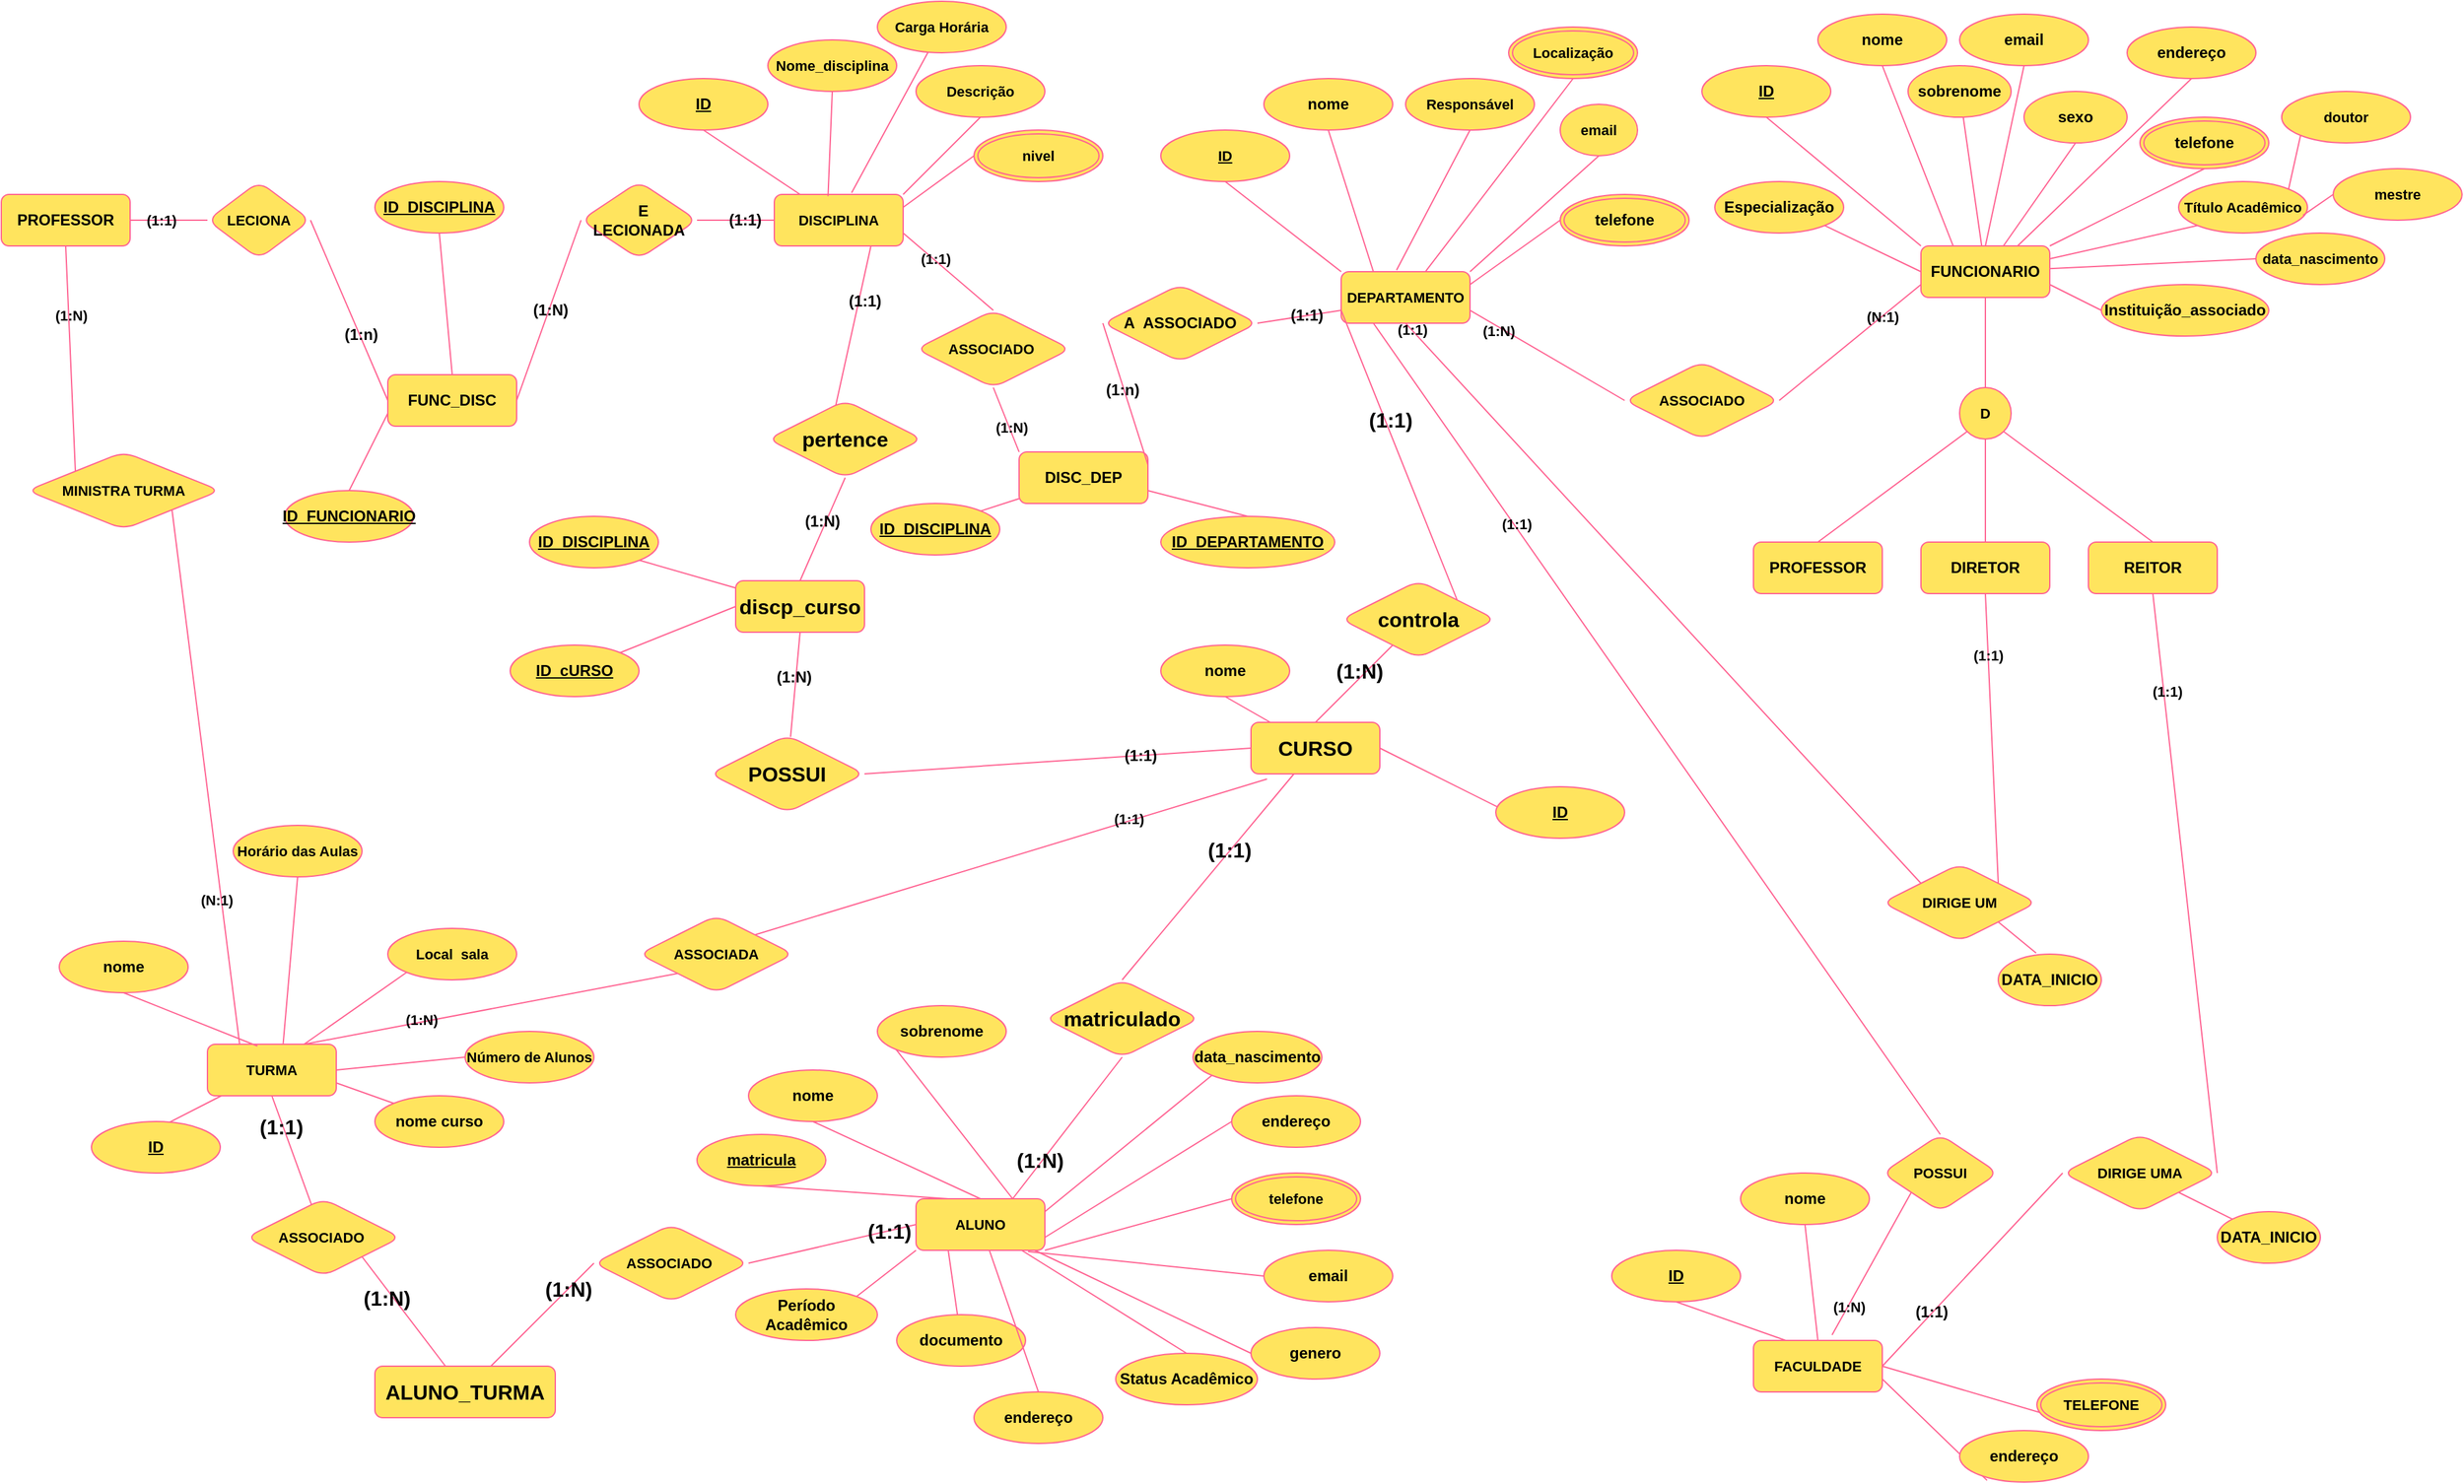 <mxfile version="22.0.2" type="device">
  <diagram name="Página-1" id="_kI1-J_W1cQY5sswybIk">
    <mxGraphModel dx="1134" dy="1186" grid="1" gridSize="10" guides="1" tooltips="1" connect="1" arrows="1" fold="1" page="1" pageScale="1" pageWidth="1920" pageHeight="1200" math="0" shadow="0">
      <root>
        <mxCell id="0" />
        <mxCell id="1" parent="0" />
        <mxCell id="-B2V3gPobC0ChBoNJFgu-15" style="edgeStyle=none;shape=connector;rounded=1;orthogonalLoop=1;jettySize=auto;html=1;exitX=0.5;exitY=1;exitDx=0;exitDy=0;labelBackgroundColor=none;strokeColor=#FF6392;align=center;verticalAlign=middle;fontFamily=Helvetica;fontSize=11;fontColor=#000000;endArrow=none;endFill=0;fontStyle=1" parent="1" source="-B2V3gPobC0ChBoNJFgu-1" target="-B2V3gPobC0ChBoNJFgu-14" edge="1">
          <mxGeometry relative="1" as="geometry" />
        </mxCell>
        <mxCell id="-B2V3gPobC0ChBoNJFgu-1" value="FUNCIONARIO" style="whiteSpace=wrap;html=1;align=center;rounded=1;labelBackgroundColor=none;fillColor=#FFE45E;strokeColor=#FF6392;fontColor=#000000;fontStyle=1" parent="1" vertex="1">
          <mxGeometry x="1490" y="200" width="100" height="40" as="geometry" />
        </mxCell>
        <mxCell id="-B2V3gPobC0ChBoNJFgu-9" style="rounded=1;orthogonalLoop=1;jettySize=auto;html=1;exitX=0.5;exitY=1;exitDx=0;exitDy=0;entryX=0;entryY=0;entryDx=0;entryDy=0;endArrow=none;endFill=0;labelBackgroundColor=none;strokeColor=#FF6392;fontColor=#000000;fontStyle=1" parent="1" source="-B2V3gPobC0ChBoNJFgu-2" target="-B2V3gPobC0ChBoNJFgu-1" edge="1">
          <mxGeometry relative="1" as="geometry" />
        </mxCell>
        <mxCell id="-B2V3gPobC0ChBoNJFgu-2" value="ID" style="ellipse;whiteSpace=wrap;html=1;align=center;fontStyle=5;rounded=1;labelBackgroundColor=none;fillColor=#FFE45E;strokeColor=#FF6392;fontColor=#000000;" parent="1" vertex="1">
          <mxGeometry x="1320" y="60" width="100" height="40" as="geometry" />
        </mxCell>
        <mxCell id="-B2V3gPobC0ChBoNJFgu-10" style="rounded=1;orthogonalLoop=1;jettySize=auto;html=1;exitX=0.5;exitY=1;exitDx=0;exitDy=0;entryX=0.25;entryY=0;entryDx=0;entryDy=0;endArrow=none;endFill=0;labelBackgroundColor=none;strokeColor=#FF6392;fontColor=#000000;fontStyle=1" parent="1" source="-B2V3gPobC0ChBoNJFgu-3" target="-B2V3gPobC0ChBoNJFgu-1" edge="1">
          <mxGeometry relative="1" as="geometry" />
        </mxCell>
        <mxCell id="-B2V3gPobC0ChBoNJFgu-3" value="nome" style="ellipse;whiteSpace=wrap;html=1;align=center;rounded=1;labelBackgroundColor=none;fillColor=#FFE45E;strokeColor=#FF6392;fontColor=#000000;fontStyle=1" parent="1" vertex="1">
          <mxGeometry x="1410" y="20" width="100" height="40" as="geometry" />
        </mxCell>
        <mxCell id="-B2V3gPobC0ChBoNJFgu-13" style="edgeStyle=none;shape=connector;rounded=1;orthogonalLoop=1;jettySize=auto;html=1;exitX=0.5;exitY=1;exitDx=0;exitDy=0;entryX=1;entryY=0;entryDx=0;entryDy=0;labelBackgroundColor=none;strokeColor=#FF6392;align=center;verticalAlign=middle;fontFamily=Helvetica;fontSize=11;fontColor=#000000;endArrow=none;endFill=0;fontStyle=1" parent="1" source="-B2V3gPobC0ChBoNJFgu-4" target="-B2V3gPobC0ChBoNJFgu-1" edge="1">
          <mxGeometry relative="1" as="geometry" />
        </mxCell>
        <mxCell id="-B2V3gPobC0ChBoNJFgu-4" value="telefone" style="ellipse;shape=doubleEllipse;margin=3;whiteSpace=wrap;html=1;align=center;rounded=1;labelBackgroundColor=none;fillColor=#FFE45E;strokeColor=#FF6392;fontColor=#000000;fontStyle=1" parent="1" vertex="1">
          <mxGeometry x="1660" y="100" width="100" height="40" as="geometry" />
        </mxCell>
        <mxCell id="-B2V3gPobC0ChBoNJFgu-11" style="edgeStyle=none;shape=connector;rounded=1;orthogonalLoop=1;jettySize=auto;html=1;exitX=0.5;exitY=1;exitDx=0;exitDy=0;entryX=0.5;entryY=0;entryDx=0;entryDy=0;labelBackgroundColor=none;strokeColor=#FF6392;align=center;verticalAlign=middle;fontFamily=Helvetica;fontSize=11;fontColor=#000000;endArrow=none;endFill=0;fontStyle=1" parent="1" source="-B2V3gPobC0ChBoNJFgu-6" target="-B2V3gPobC0ChBoNJFgu-1" edge="1">
          <mxGeometry relative="1" as="geometry" />
        </mxCell>
        <mxCell id="-B2V3gPobC0ChBoNJFgu-6" value="email" style="ellipse;whiteSpace=wrap;html=1;align=center;rounded=1;labelBackgroundColor=none;fillColor=#FFE45E;strokeColor=#FF6392;fontColor=#000000;fontStyle=1" parent="1" vertex="1">
          <mxGeometry x="1520" y="20" width="100" height="40" as="geometry" />
        </mxCell>
        <mxCell id="-B2V3gPobC0ChBoNJFgu-12" style="edgeStyle=none;shape=connector;rounded=1;orthogonalLoop=1;jettySize=auto;html=1;exitX=0.5;exitY=1;exitDx=0;exitDy=0;entryX=0.75;entryY=0;entryDx=0;entryDy=0;labelBackgroundColor=none;strokeColor=#FF6392;align=center;verticalAlign=middle;fontFamily=Helvetica;fontSize=11;fontColor=#000000;endArrow=none;endFill=0;fontStyle=1" parent="1" source="-B2V3gPobC0ChBoNJFgu-7" target="-B2V3gPobC0ChBoNJFgu-1" edge="1">
          <mxGeometry relative="1" as="geometry" />
        </mxCell>
        <mxCell id="-B2V3gPobC0ChBoNJFgu-7" value="endereço" style="ellipse;whiteSpace=wrap;html=1;align=center;rounded=1;labelBackgroundColor=none;fillColor=#FFE45E;strokeColor=#FF6392;fontColor=#000000;fontStyle=1" parent="1" vertex="1">
          <mxGeometry x="1650" y="30" width="100" height="40" as="geometry" />
        </mxCell>
        <mxCell id="-B2V3gPobC0ChBoNJFgu-20" style="edgeStyle=none;shape=connector;rounded=1;orthogonalLoop=1;jettySize=auto;html=1;exitX=0;exitY=1;exitDx=0;exitDy=0;entryX=0.5;entryY=0;entryDx=0;entryDy=0;labelBackgroundColor=none;strokeColor=#FF6392;align=center;verticalAlign=middle;fontFamily=Helvetica;fontSize=11;fontColor=#000000;endArrow=none;endFill=0;fontStyle=1" parent="1" source="-B2V3gPobC0ChBoNJFgu-14" target="-B2V3gPobC0ChBoNJFgu-17" edge="1">
          <mxGeometry relative="1" as="geometry" />
        </mxCell>
        <mxCell id="-B2V3gPobC0ChBoNJFgu-21" style="edgeStyle=none;shape=connector;rounded=1;orthogonalLoop=1;jettySize=auto;html=1;exitX=0.5;exitY=1;exitDx=0;exitDy=0;entryX=0.5;entryY=0;entryDx=0;entryDy=0;labelBackgroundColor=none;strokeColor=#FF6392;align=center;verticalAlign=middle;fontFamily=Helvetica;fontSize=11;fontColor=#000000;endArrow=none;endFill=0;fontStyle=1" parent="1" source="-B2V3gPobC0ChBoNJFgu-14" target="-B2V3gPobC0ChBoNJFgu-18" edge="1">
          <mxGeometry relative="1" as="geometry" />
        </mxCell>
        <mxCell id="-B2V3gPobC0ChBoNJFgu-22" style="edgeStyle=none;shape=connector;rounded=1;orthogonalLoop=1;jettySize=auto;html=1;exitX=1;exitY=1;exitDx=0;exitDy=0;entryX=0.5;entryY=0;entryDx=0;entryDy=0;labelBackgroundColor=none;strokeColor=#FF6392;align=center;verticalAlign=middle;fontFamily=Helvetica;fontSize=11;fontColor=#000000;endArrow=none;endFill=0;fontStyle=1" parent="1" source="-B2V3gPobC0ChBoNJFgu-14" target="-B2V3gPobC0ChBoNJFgu-19" edge="1">
          <mxGeometry relative="1" as="geometry" />
        </mxCell>
        <mxCell id="-B2V3gPobC0ChBoNJFgu-14" value="D" style="ellipse;whiteSpace=wrap;html=1;align=center;fontFamily=Helvetica;fontSize=11;fontColor=#000000;rounded=1;labelBackgroundColor=none;fillColor=#FFE45E;strokeColor=#FF6392;fontStyle=1" parent="1" vertex="1">
          <mxGeometry x="1520" y="310" width="40" height="40" as="geometry" />
        </mxCell>
        <mxCell id="-B2V3gPobC0ChBoNJFgu-17" value="PROFESSOR" style="whiteSpace=wrap;html=1;align=center;rounded=1;labelBackgroundColor=none;fillColor=#FFE45E;strokeColor=#FF6392;fontColor=#000000;fontStyle=1" parent="1" vertex="1">
          <mxGeometry x="1360" y="430" width="100" height="40" as="geometry" />
        </mxCell>
        <mxCell id="-B2V3gPobC0ChBoNJFgu-18" value="DIRETOR" style="whiteSpace=wrap;html=1;align=center;rounded=1;labelBackgroundColor=none;fillColor=#FFE45E;strokeColor=#FF6392;fontColor=#000000;fontStyle=1" parent="1" vertex="1">
          <mxGeometry x="1490" y="430" width="100" height="40" as="geometry" />
        </mxCell>
        <mxCell id="-B2V3gPobC0ChBoNJFgu-19" value="REITOR" style="whiteSpace=wrap;html=1;align=center;rounded=1;labelBackgroundColor=none;fillColor=#FFE45E;strokeColor=#FF6392;fontColor=#000000;fontStyle=1" parent="1" vertex="1">
          <mxGeometry x="1620" y="430" width="100" height="40" as="geometry" />
        </mxCell>
        <mxCell id="-B2V3gPobC0ChBoNJFgu-24" style="edgeStyle=none;shape=connector;rounded=1;orthogonalLoop=1;jettySize=auto;html=1;exitX=0;exitY=1;exitDx=0;exitDy=0;entryX=1;entryY=0.25;entryDx=0;entryDy=0;labelBackgroundColor=none;strokeColor=#FF6392;align=center;verticalAlign=middle;fontFamily=Helvetica;fontSize=11;fontColor=#000000;endArrow=none;endFill=0;fontStyle=1" parent="1" source="-B2V3gPobC0ChBoNJFgu-23" target="-B2V3gPobC0ChBoNJFgu-1" edge="1">
          <mxGeometry relative="1" as="geometry" />
        </mxCell>
        <mxCell id="-B2V3gPobC0ChBoNJFgu-26" style="edgeStyle=none;shape=connector;rounded=1;orthogonalLoop=1;jettySize=auto;html=1;exitX=1;exitY=0;exitDx=0;exitDy=0;entryX=0;entryY=1;entryDx=0;entryDy=0;labelBackgroundColor=none;strokeColor=#FF6392;align=center;verticalAlign=middle;fontFamily=Helvetica;fontSize=11;fontColor=#000000;endArrow=none;endFill=0;fontStyle=1" parent="1" source="-B2V3gPobC0ChBoNJFgu-23" target="-B2V3gPobC0ChBoNJFgu-25" edge="1">
          <mxGeometry relative="1" as="geometry" />
        </mxCell>
        <mxCell id="-B2V3gPobC0ChBoNJFgu-23" value="Título Acadêmico" style="ellipse;whiteSpace=wrap;html=1;align=center;fontFamily=Helvetica;fontSize=11;fontColor=#000000;rounded=1;labelBackgroundColor=none;fillColor=#FFE45E;strokeColor=#FF6392;fontStyle=1" parent="1" vertex="1">
          <mxGeometry x="1690" y="150" width="100" height="40" as="geometry" />
        </mxCell>
        <mxCell id="-B2V3gPobC0ChBoNJFgu-25" value="doutor" style="ellipse;whiteSpace=wrap;html=1;align=center;fontFamily=Helvetica;fontSize=11;fontColor=#000000;rounded=1;labelBackgroundColor=none;fillColor=#FFE45E;strokeColor=#FF6392;fontStyle=1" parent="1" vertex="1">
          <mxGeometry x="1770" y="80" width="100" height="40" as="geometry" />
        </mxCell>
        <mxCell id="-B2V3gPobC0ChBoNJFgu-27" value="mestre" style="ellipse;whiteSpace=wrap;html=1;align=center;fontFamily=Helvetica;fontSize=11;fontColor=#000000;rounded=1;labelBackgroundColor=none;fillColor=#FFE45E;strokeColor=#FF6392;fontStyle=1" parent="1" vertex="1">
          <mxGeometry x="1810" y="140" width="100" height="40" as="geometry" />
        </mxCell>
        <mxCell id="-B2V3gPobC0ChBoNJFgu-28" style="edgeStyle=none;shape=connector;rounded=1;orthogonalLoop=1;jettySize=auto;html=1;exitX=0;exitY=0.5;exitDx=0;exitDy=0;entryX=0.966;entryY=0.655;entryDx=0;entryDy=0;entryPerimeter=0;labelBackgroundColor=none;strokeColor=#FF6392;align=center;verticalAlign=middle;fontFamily=Helvetica;fontSize=11;fontColor=#000000;endArrow=none;endFill=0;fontStyle=1" parent="1" source="-B2V3gPobC0ChBoNJFgu-27" target="-B2V3gPobC0ChBoNJFgu-23" edge="1">
          <mxGeometry relative="1" as="geometry" />
        </mxCell>
        <mxCell id="-B2V3gPobC0ChBoNJFgu-30" style="edgeStyle=none;shape=connector;rounded=1;orthogonalLoop=1;jettySize=auto;html=1;exitX=0;exitY=0.5;exitDx=0;exitDy=0;labelBackgroundColor=none;strokeColor=#FF6392;align=center;verticalAlign=middle;fontFamily=Helvetica;fontSize=11;fontColor=#000000;endArrow=none;endFill=0;fontStyle=1" parent="1" source="-B2V3gPobC0ChBoNJFgu-29" target="-B2V3gPobC0ChBoNJFgu-1" edge="1">
          <mxGeometry relative="1" as="geometry" />
        </mxCell>
        <mxCell id="-B2V3gPobC0ChBoNJFgu-29" value="data_nascimento" style="ellipse;whiteSpace=wrap;html=1;align=center;fontFamily=Helvetica;fontSize=11;fontColor=#000000;rounded=1;labelBackgroundColor=none;fillColor=#FFE45E;strokeColor=#FF6392;fontStyle=1" parent="1" vertex="1">
          <mxGeometry x="1750" y="190" width="100" height="40" as="geometry" />
        </mxCell>
        <mxCell id="-B2V3gPobC0ChBoNJFgu-32" style="edgeStyle=none;shape=connector;rounded=1;orthogonalLoop=1;jettySize=auto;html=1;exitX=1;exitY=1;exitDx=0;exitDy=0;entryX=0;entryY=0.5;entryDx=0;entryDy=0;labelBackgroundColor=none;strokeColor=#FF6392;align=center;verticalAlign=middle;fontFamily=Helvetica;fontSize=11;fontColor=#000000;endArrow=none;endFill=0;fontStyle=1" parent="1" source="-B2V3gPobC0ChBoNJFgu-31" target="-B2V3gPobC0ChBoNJFgu-1" edge="1">
          <mxGeometry relative="1" as="geometry" />
        </mxCell>
        <mxCell id="-B2V3gPobC0ChBoNJFgu-31" value="Especialização" style="ellipse;whiteSpace=wrap;html=1;align=center;rounded=1;labelBackgroundColor=none;fillColor=#FFE45E;strokeColor=#FF6392;fontColor=#000000;fontStyle=1" parent="1" vertex="1">
          <mxGeometry x="1330" y="150" width="100" height="40" as="geometry" />
        </mxCell>
        <mxCell id="-B2V3gPobC0ChBoNJFgu-36" style="edgeStyle=none;shape=connector;rounded=1;orthogonalLoop=1;jettySize=auto;html=1;exitX=0;exitY=0.5;exitDx=0;exitDy=0;entryX=1;entryY=0.75;entryDx=0;entryDy=0;labelBackgroundColor=none;strokeColor=#FF6392;align=center;verticalAlign=middle;fontFamily=Helvetica;fontSize=11;fontColor=#000000;endArrow=none;endFill=0;fontStyle=1" parent="1" source="-B2V3gPobC0ChBoNJFgu-35" target="-B2V3gPobC0ChBoNJFgu-1" edge="1">
          <mxGeometry relative="1" as="geometry" />
        </mxCell>
        <mxCell id="-B2V3gPobC0ChBoNJFgu-35" value="Instituição_associado" style="ellipse;whiteSpace=wrap;html=1;align=center;rounded=1;labelBackgroundColor=none;fillColor=#FFE45E;strokeColor=#FF6392;fontColor=#000000;fontStyle=1" parent="1" vertex="1">
          <mxGeometry x="1630" y="230" width="130" height="40" as="geometry" />
        </mxCell>
        <mxCell id="-B2V3gPobC0ChBoNJFgu-52" style="edgeStyle=none;shape=connector;rounded=1;orthogonalLoop=1;jettySize=auto;html=1;exitX=0.5;exitY=1;exitDx=0;exitDy=0;labelBackgroundColor=none;strokeColor=#FF6392;align=center;verticalAlign=middle;fontFamily=Helvetica;fontSize=11;fontColor=#000000;endArrow=none;endFill=0;entryX=0;entryY=0;entryDx=0;entryDy=0;fontStyle=1" parent="1" source="-B2V3gPobC0ChBoNJFgu-37" target="-B2V3gPobC0ChBoNJFgu-57" edge="1">
          <mxGeometry relative="1" as="geometry">
            <mxPoint x="1314.681" y="587.66" as="targetPoint" />
          </mxGeometry>
        </mxCell>
        <mxCell id="-B2V3gPobC0ChBoNJFgu-58" value="(1:1)" style="edgeLabel;html=1;align=center;verticalAlign=middle;resizable=0;points=[];fontSize=11;fontFamily=Helvetica;fontColor=#000000;rounded=1;labelBackgroundColor=none;fontStyle=1" parent="-B2V3gPobC0ChBoNJFgu-52" vertex="1" connectable="0">
          <mxGeometry x="-0.689" y="-2" relative="1" as="geometry">
            <mxPoint x="-56" y="-64" as="offset" />
          </mxGeometry>
        </mxCell>
        <mxCell id="-B2V3gPobC0ChBoNJFgu-37" value="DEPARTAMENTO" style="whiteSpace=wrap;html=1;align=center;fontFamily=Helvetica;fontSize=11;fontColor=#000000;rounded=1;labelBackgroundColor=none;fillColor=#FFE45E;strokeColor=#FF6392;fontStyle=1" parent="1" vertex="1">
          <mxGeometry x="1040" y="220" width="100" height="40" as="geometry" />
        </mxCell>
        <mxCell id="-B2V3gPobC0ChBoNJFgu-46" style="edgeStyle=none;shape=connector;rounded=1;orthogonalLoop=1;jettySize=auto;html=1;exitX=0.5;exitY=1;exitDx=0;exitDy=0;entryX=0;entryY=0;entryDx=0;entryDy=0;labelBackgroundColor=none;strokeColor=#FF6392;align=center;verticalAlign=middle;fontFamily=Helvetica;fontSize=11;fontColor=#000000;endArrow=none;endFill=0;fontStyle=1" parent="1" source="-B2V3gPobC0ChBoNJFgu-38" target="-B2V3gPobC0ChBoNJFgu-37" edge="1">
          <mxGeometry relative="1" as="geometry" />
        </mxCell>
        <mxCell id="-B2V3gPobC0ChBoNJFgu-38" value="ID" style="ellipse;whiteSpace=wrap;html=1;align=center;fontStyle=5;fontFamily=Helvetica;fontSize=11;fontColor=#000000;rounded=1;labelBackgroundColor=none;fillColor=#FFE45E;strokeColor=#FF6392;" parent="1" vertex="1">
          <mxGeometry x="900" y="110" width="100" height="40" as="geometry" />
        </mxCell>
        <mxCell id="-B2V3gPobC0ChBoNJFgu-47" style="edgeStyle=none;shape=connector;rounded=1;orthogonalLoop=1;jettySize=auto;html=1;exitX=0.5;exitY=1;exitDx=0;exitDy=0;entryX=0.25;entryY=0;entryDx=0;entryDy=0;labelBackgroundColor=none;strokeColor=#FF6392;align=center;verticalAlign=middle;fontFamily=Helvetica;fontSize=11;fontColor=#000000;endArrow=none;endFill=0;fontStyle=1" parent="1" source="-B2V3gPobC0ChBoNJFgu-39" target="-B2V3gPobC0ChBoNJFgu-37" edge="1">
          <mxGeometry relative="1" as="geometry" />
        </mxCell>
        <mxCell id="-B2V3gPobC0ChBoNJFgu-39" value="nome" style="ellipse;whiteSpace=wrap;html=1;align=center;rounded=1;labelBackgroundColor=none;fillColor=#FFE45E;strokeColor=#FF6392;fontColor=#000000;fontStyle=1" parent="1" vertex="1">
          <mxGeometry x="980" y="70" width="100" height="40" as="geometry" />
        </mxCell>
        <mxCell id="-B2V3gPobC0ChBoNJFgu-41" value="Responsável" style="ellipse;whiteSpace=wrap;html=1;align=center;fontFamily=Helvetica;fontSize=11;fontColor=#000000;rounded=1;labelBackgroundColor=none;fillColor=#FFE45E;strokeColor=#FF6392;fontStyle=1" parent="1" vertex="1">
          <mxGeometry x="1090" y="70" width="100" height="40" as="geometry" />
        </mxCell>
        <mxCell id="-B2V3gPobC0ChBoNJFgu-42" value="Localização" style="ellipse;shape=doubleEllipse;margin=3;whiteSpace=wrap;html=1;align=center;fontFamily=Helvetica;fontSize=11;fontColor=#000000;rounded=1;labelBackgroundColor=none;fillColor=#FFE45E;strokeColor=#FF6392;fontStyle=1" parent="1" vertex="1">
          <mxGeometry x="1170" y="30" width="100" height="40" as="geometry" />
        </mxCell>
        <mxCell id="-B2V3gPobC0ChBoNJFgu-50" style="edgeStyle=none;shape=connector;rounded=1;orthogonalLoop=1;jettySize=auto;html=1;exitX=0.5;exitY=1;exitDx=0;exitDy=0;entryX=1;entryY=0;entryDx=0;entryDy=0;labelBackgroundColor=none;strokeColor=#FF6392;align=center;verticalAlign=middle;fontFamily=Helvetica;fontSize=11;fontColor=#000000;endArrow=none;endFill=0;fontStyle=1" parent="1" source="-B2V3gPobC0ChBoNJFgu-43" target="-B2V3gPobC0ChBoNJFgu-37" edge="1">
          <mxGeometry relative="1" as="geometry" />
        </mxCell>
        <mxCell id="-B2V3gPobC0ChBoNJFgu-43" value="email" style="ellipse;whiteSpace=wrap;html=1;align=center;fontFamily=Helvetica;fontSize=11;fontColor=#000000;rounded=1;labelBackgroundColor=none;fillColor=#FFE45E;strokeColor=#FF6392;fontStyle=1" parent="1" vertex="1">
          <mxGeometry x="1210" y="90" width="60" height="40" as="geometry" />
        </mxCell>
        <mxCell id="-B2V3gPobC0ChBoNJFgu-51" style="edgeStyle=none;shape=connector;rounded=1;orthogonalLoop=1;jettySize=auto;html=1;exitX=0;exitY=0.5;exitDx=0;exitDy=0;entryX=1;entryY=0.25;entryDx=0;entryDy=0;labelBackgroundColor=none;strokeColor=#FF6392;align=center;verticalAlign=middle;fontFamily=Helvetica;fontSize=11;fontColor=#000000;endArrow=none;endFill=0;fontStyle=1" parent="1" source="-B2V3gPobC0ChBoNJFgu-45" target="-B2V3gPobC0ChBoNJFgu-37" edge="1">
          <mxGeometry relative="1" as="geometry" />
        </mxCell>
        <mxCell id="-B2V3gPobC0ChBoNJFgu-45" value="telefone" style="ellipse;shape=doubleEllipse;margin=3;whiteSpace=wrap;html=1;align=center;rounded=1;labelBackgroundColor=none;fillColor=#FFE45E;strokeColor=#FF6392;fontColor=#000000;fontStyle=1" parent="1" vertex="1">
          <mxGeometry x="1210" y="160" width="100" height="40" as="geometry" />
        </mxCell>
        <mxCell id="-B2V3gPobC0ChBoNJFgu-48" style="edgeStyle=none;shape=connector;rounded=1;orthogonalLoop=1;jettySize=auto;html=1;exitX=0.5;exitY=1;exitDx=0;exitDy=0;entryX=0.43;entryY=-0.032;entryDx=0;entryDy=0;entryPerimeter=0;labelBackgroundColor=none;strokeColor=#FF6392;align=center;verticalAlign=middle;fontFamily=Helvetica;fontSize=11;fontColor=#000000;endArrow=none;endFill=0;fontStyle=1" parent="1" source="-B2V3gPobC0ChBoNJFgu-41" target="-B2V3gPobC0ChBoNJFgu-37" edge="1">
          <mxGeometry relative="1" as="geometry" />
        </mxCell>
        <mxCell id="-B2V3gPobC0ChBoNJFgu-49" style="edgeStyle=none;shape=connector;rounded=1;orthogonalLoop=1;jettySize=auto;html=1;exitX=0.5;exitY=1;exitDx=0;exitDy=0;entryX=0.657;entryY=-0.01;entryDx=0;entryDy=0;entryPerimeter=0;labelBackgroundColor=none;strokeColor=#FF6392;align=center;verticalAlign=middle;fontFamily=Helvetica;fontSize=11;fontColor=#000000;endArrow=none;endFill=0;fontStyle=1" parent="1" source="-B2V3gPobC0ChBoNJFgu-42" target="-B2V3gPobC0ChBoNJFgu-37" edge="1">
          <mxGeometry relative="1" as="geometry" />
        </mxCell>
        <mxCell id="-B2V3gPobC0ChBoNJFgu-54" style="edgeStyle=none;shape=connector;rounded=1;orthogonalLoop=1;jettySize=auto;html=1;exitX=1;exitY=0;exitDx=0;exitDy=0;entryX=0.5;entryY=1;entryDx=0;entryDy=0;labelBackgroundColor=none;strokeColor=#FF6392;align=center;verticalAlign=middle;fontFamily=Helvetica;fontSize=11;fontColor=#000000;endArrow=none;endFill=0;fontStyle=1" parent="1" source="-B2V3gPobC0ChBoNJFgu-57" target="-B2V3gPobC0ChBoNJFgu-18" edge="1">
          <mxGeometry relative="1" as="geometry">
            <mxPoint x="1360" y="595" as="sourcePoint" />
          </mxGeometry>
        </mxCell>
        <mxCell id="-B2V3gPobC0ChBoNJFgu-59" value="(1:1)" style="edgeLabel;html=1;align=center;verticalAlign=middle;resizable=0;points=[];fontSize=11;fontFamily=Helvetica;fontColor=#000000;rounded=1;labelBackgroundColor=none;fontStyle=1" parent="-B2V3gPobC0ChBoNJFgu-54" vertex="1" connectable="0">
          <mxGeometry x="0.573" relative="1" as="geometry">
            <mxPoint as="offset" />
          </mxGeometry>
        </mxCell>
        <mxCell id="-B2V3gPobC0ChBoNJFgu-55" style="edgeStyle=none;shape=connector;rounded=1;orthogonalLoop=1;jettySize=auto;html=1;exitX=1;exitY=1;exitDx=0;exitDy=0;labelBackgroundColor=none;strokeColor=#FF6392;align=center;verticalAlign=middle;fontFamily=Helvetica;fontSize=11;fontColor=#000000;endArrow=none;endFill=0;entryX=0.367;entryY=-0.021;entryDx=0;entryDy=0;entryPerimeter=0;fontStyle=1" parent="1" source="-B2V3gPobC0ChBoNJFgu-57" target="-B2V3gPobC0ChBoNJFgu-56" edge="1">
          <mxGeometry relative="1" as="geometry">
            <mxPoint x="1680" y="920" as="targetPoint" />
            <mxPoint x="1650" y="885" as="sourcePoint" />
          </mxGeometry>
        </mxCell>
        <mxCell id="-B2V3gPobC0ChBoNJFgu-56" value="DATA_INICIO" style="ellipse;whiteSpace=wrap;html=1;align=center;rounded=1;labelBackgroundColor=none;fillColor=#FFE45E;strokeColor=#FF6392;fontColor=#000000;fontStyle=1" parent="1" vertex="1">
          <mxGeometry x="1550" y="750" width="80" height="40" as="geometry" />
        </mxCell>
        <mxCell id="-B2V3gPobC0ChBoNJFgu-57" value="DIRIGE UM" style="shape=rhombus;perimeter=rhombusPerimeter;whiteSpace=wrap;html=1;align=center;fontFamily=Helvetica;fontSize=11;fontColor=#000000;rounded=1;labelBackgroundColor=none;fillColor=#FFE45E;strokeColor=#FF6392;fontStyle=1" parent="1" vertex="1">
          <mxGeometry x="1460" y="680" width="120" height="60" as="geometry" />
        </mxCell>
        <mxCell id="-B2V3gPobC0ChBoNJFgu-61" style="edgeStyle=none;shape=connector;rounded=1;orthogonalLoop=1;jettySize=auto;html=1;exitX=0;exitY=0.5;exitDx=0;exitDy=0;entryX=1;entryY=0.75;entryDx=0;entryDy=0;labelBackgroundColor=none;strokeColor=#FF6392;align=center;verticalAlign=middle;fontFamily=Helvetica;fontSize=11;fontColor=#000000;endArrow=none;endFill=0;fontStyle=1" parent="1" source="-B2V3gPobC0ChBoNJFgu-60" target="-B2V3gPobC0ChBoNJFgu-37" edge="1">
          <mxGeometry relative="1" as="geometry" />
        </mxCell>
        <mxCell id="-B2V3gPobC0ChBoNJFgu-64" value="(1:N)" style="edgeLabel;html=1;align=center;verticalAlign=middle;resizable=0;points=[];fontSize=11;fontFamily=Helvetica;fontColor=#000000;rounded=1;labelBackgroundColor=none;fontStyle=1" parent="-B2V3gPobC0ChBoNJFgu-61" vertex="1" connectable="0">
          <mxGeometry x="0.622" y="3" relative="1" as="geometry">
            <mxPoint as="offset" />
          </mxGeometry>
        </mxCell>
        <mxCell id="-B2V3gPobC0ChBoNJFgu-62" style="edgeStyle=none;shape=connector;rounded=1;orthogonalLoop=1;jettySize=auto;html=1;exitX=1;exitY=0.5;exitDx=0;exitDy=0;entryX=0;entryY=0.75;entryDx=0;entryDy=0;labelBackgroundColor=none;strokeColor=#FF6392;align=center;verticalAlign=middle;fontFamily=Helvetica;fontSize=11;fontColor=#000000;endArrow=none;endFill=0;fontStyle=1" parent="1" source="-B2V3gPobC0ChBoNJFgu-60" target="-B2V3gPobC0ChBoNJFgu-1" edge="1">
          <mxGeometry relative="1" as="geometry" />
        </mxCell>
        <mxCell id="-B2V3gPobC0ChBoNJFgu-65" value="(N:1)" style="edgeLabel;html=1;align=center;verticalAlign=middle;resizable=0;points=[];fontSize=11;fontFamily=Helvetica;fontColor=#000000;rounded=1;labelBackgroundColor=none;fontStyle=1" parent="-B2V3gPobC0ChBoNJFgu-62" vertex="1" connectable="0">
          <mxGeometry x="0.473" y="-1" relative="1" as="geometry">
            <mxPoint x="-2" as="offset" />
          </mxGeometry>
        </mxCell>
        <mxCell id="-B2V3gPobC0ChBoNJFgu-60" value="ASSOCIADO" style="shape=rhombus;perimeter=rhombusPerimeter;whiteSpace=wrap;html=1;align=center;fontFamily=Helvetica;fontSize=11;fontColor=#000000;rounded=1;labelBackgroundColor=none;fillColor=#FFE45E;strokeColor=#FF6392;fontStyle=1" parent="1" vertex="1">
          <mxGeometry x="1260" y="290" width="120" height="60" as="geometry" />
        </mxCell>
        <mxCell id="-B2V3gPobC0ChBoNJFgu-66" value="FACULDADE" style="whiteSpace=wrap;html=1;align=center;fontFamily=Helvetica;fontSize=11;fontColor=#000000;rounded=1;labelBackgroundColor=none;fillColor=#FFE45E;strokeColor=#FF6392;fontStyle=1" parent="1" vertex="1">
          <mxGeometry x="1360" y="1050" width="100" height="40" as="geometry" />
        </mxCell>
        <mxCell id="-B2V3gPobC0ChBoNJFgu-71" style="edgeStyle=none;shape=connector;rounded=1;orthogonalLoop=1;jettySize=auto;html=1;exitX=0.5;exitY=1;exitDx=0;exitDy=0;entryX=0.25;entryY=0;entryDx=0;entryDy=0;labelBackgroundColor=none;strokeColor=#FF6392;align=center;verticalAlign=middle;fontFamily=Helvetica;fontSize=11;fontColor=#000000;endArrow=none;endFill=0;fontStyle=1" parent="1" source="-B2V3gPobC0ChBoNJFgu-67" target="-B2V3gPobC0ChBoNJFgu-66" edge="1">
          <mxGeometry relative="1" as="geometry">
            <mxPoint x="1340" y="1000" as="sourcePoint" />
          </mxGeometry>
        </mxCell>
        <mxCell id="-B2V3gPobC0ChBoNJFgu-67" value="ID" style="ellipse;whiteSpace=wrap;html=1;align=center;fontStyle=5;rounded=1;labelBackgroundColor=none;fillColor=#FFE45E;strokeColor=#FF6392;fontColor=#000000;" parent="1" vertex="1">
          <mxGeometry x="1250" y="980" width="100" height="40" as="geometry" />
        </mxCell>
        <mxCell id="-B2V3gPobC0ChBoNJFgu-72" style="edgeStyle=none;shape=connector;rounded=1;orthogonalLoop=1;jettySize=auto;html=1;exitX=0.5;exitY=1;exitDx=0;exitDy=0;entryX=0.5;entryY=0;entryDx=0;entryDy=0;labelBackgroundColor=none;strokeColor=#FF6392;align=center;verticalAlign=middle;fontFamily=Helvetica;fontSize=11;fontColor=#000000;endArrow=none;endFill=0;fontStyle=1" parent="1" source="-B2V3gPobC0ChBoNJFgu-68" target="-B2V3gPobC0ChBoNJFgu-66" edge="1">
          <mxGeometry relative="1" as="geometry" />
        </mxCell>
        <mxCell id="-B2V3gPobC0ChBoNJFgu-68" value="nome" style="ellipse;whiteSpace=wrap;html=1;align=center;rounded=1;labelBackgroundColor=none;fillColor=#FFE45E;strokeColor=#FF6392;fontColor=#000000;fontStyle=1" parent="1" vertex="1">
          <mxGeometry x="1350" y="920" width="100" height="40" as="geometry" />
        </mxCell>
        <mxCell id="-B2V3gPobC0ChBoNJFgu-73" style="edgeStyle=none;shape=connector;rounded=1;orthogonalLoop=1;jettySize=auto;html=1;exitX=0.5;exitY=1;exitDx=0;exitDy=0;entryX=1;entryY=0.5;entryDx=0;entryDy=0;labelBackgroundColor=none;strokeColor=#FF6392;align=center;verticalAlign=middle;fontFamily=Helvetica;fontSize=11;fontColor=#000000;endArrow=none;endFill=0;fontStyle=1" parent="1" source="-B2V3gPobC0ChBoNJFgu-69" target="-B2V3gPobC0ChBoNJFgu-66" edge="1">
          <mxGeometry relative="1" as="geometry" />
        </mxCell>
        <mxCell id="-B2V3gPobC0ChBoNJFgu-69" value="TELEFONE" style="ellipse;shape=doubleEllipse;margin=3;whiteSpace=wrap;html=1;align=center;fontFamily=Helvetica;fontSize=11;fontColor=#000000;rounded=1;labelBackgroundColor=none;fillColor=#FFE45E;strokeColor=#FF6392;fontStyle=1" parent="1" vertex="1">
          <mxGeometry x="1580" y="1080" width="100" height="40" as="geometry" />
        </mxCell>
        <mxCell id="-B2V3gPobC0ChBoNJFgu-74" style="edgeStyle=none;shape=connector;rounded=1;orthogonalLoop=1;jettySize=auto;html=1;exitX=0.213;exitY=0.967;exitDx=0;exitDy=0;entryX=1;entryY=0.75;entryDx=0;entryDy=0;labelBackgroundColor=none;strokeColor=#FF6392;align=center;verticalAlign=middle;fontFamily=Helvetica;fontSize=11;fontColor=#000000;endArrow=none;endFill=0;exitPerimeter=0;fontStyle=1" parent="1" source="-B2V3gPobC0ChBoNJFgu-75" target="-B2V3gPobC0ChBoNJFgu-66" edge="1">
          <mxGeometry relative="1" as="geometry">
            <mxPoint x="1529.645" y="1034.142" as="sourcePoint" />
          </mxGeometry>
        </mxCell>
        <mxCell id="-B2V3gPobC0ChBoNJFgu-75" value="endereço" style="ellipse;whiteSpace=wrap;html=1;align=center;rounded=1;labelBackgroundColor=none;fillColor=#FFE45E;strokeColor=#FF6392;fontColor=#000000;fontStyle=1" parent="1" vertex="1">
          <mxGeometry x="1520" y="1120" width="100" height="40" as="geometry" />
        </mxCell>
        <mxCell id="-B2V3gPobC0ChBoNJFgu-77" style="edgeStyle=none;shape=connector;rounded=1;orthogonalLoop=1;jettySize=auto;html=1;exitX=0.5;exitY=0;exitDx=0;exitDy=0;entryX=0.25;entryY=1;entryDx=0;entryDy=0;labelBackgroundColor=none;strokeColor=#FF6392;align=center;verticalAlign=middle;fontFamily=Helvetica;fontSize=11;fontColor=#000000;endArrow=none;endFill=0;fontStyle=1" parent="1" source="-B2V3gPobC0ChBoNJFgu-76" target="-B2V3gPobC0ChBoNJFgu-37" edge="1">
          <mxGeometry relative="1" as="geometry" />
        </mxCell>
        <mxCell id="-B2V3gPobC0ChBoNJFgu-80" value="(1:1)" style="edgeLabel;html=1;align=center;verticalAlign=middle;resizable=0;points=[];fontSize=11;fontFamily=Helvetica;fontColor=#000000;rounded=1;labelBackgroundColor=none;fontStyle=1" parent="-B2V3gPobC0ChBoNJFgu-77" vertex="1" connectable="0">
          <mxGeometry x="0.503" y="-2" relative="1" as="geometry">
            <mxPoint as="offset" />
          </mxGeometry>
        </mxCell>
        <mxCell id="-B2V3gPobC0ChBoNJFgu-78" style="edgeStyle=none;shape=connector;rounded=1;orthogonalLoop=1;jettySize=auto;html=1;exitX=0;exitY=1;exitDx=0;exitDy=0;labelBackgroundColor=none;strokeColor=#FF6392;align=center;verticalAlign=middle;fontFamily=Helvetica;fontSize=11;fontColor=#000000;endArrow=none;endFill=0;entryX=0.61;entryY=-0.105;entryDx=0;entryDy=0;entryPerimeter=0;fontStyle=1" parent="1" source="-B2V3gPobC0ChBoNJFgu-76" target="-B2V3gPobC0ChBoNJFgu-66" edge="1">
          <mxGeometry relative="1" as="geometry">
            <mxPoint x="1420" y="1040" as="targetPoint" />
          </mxGeometry>
        </mxCell>
        <mxCell id="-B2V3gPobC0ChBoNJFgu-79" value="(1:N)" style="edgeLabel;html=1;align=center;verticalAlign=middle;resizable=0;points=[];fontSize=11;fontFamily=Helvetica;fontColor=#000000;rounded=1;labelBackgroundColor=none;fontStyle=1" parent="-B2V3gPobC0ChBoNJFgu-78" vertex="1" connectable="0">
          <mxGeometry x="0.593" relative="1" as="geometry">
            <mxPoint as="offset" />
          </mxGeometry>
        </mxCell>
        <mxCell id="-B2V3gPobC0ChBoNJFgu-76" value="POSSUI" style="shape=rhombus;perimeter=rhombusPerimeter;whiteSpace=wrap;html=1;align=center;fontFamily=Helvetica;fontSize=11;fontColor=#000000;rounded=1;labelBackgroundColor=none;fillColor=#FFE45E;strokeColor=#FF6392;fontStyle=1" parent="1" vertex="1">
          <mxGeometry x="1460" y="890" width="90" height="60" as="geometry" />
        </mxCell>
        <mxCell id="-B2V3gPobC0ChBoNJFgu-83" style="edgeStyle=none;shape=connector;rounded=1;orthogonalLoop=1;jettySize=auto;html=1;exitX=1;exitY=0.5;exitDx=0;exitDy=0;entryX=0.5;entryY=1;entryDx=0;entryDy=0;labelBackgroundColor=none;strokeColor=#FF6392;align=center;verticalAlign=middle;fontFamily=Helvetica;fontSize=11;fontColor=#000000;endArrow=none;endFill=0;fontStyle=1" parent="1" source="-B2V3gPobC0ChBoNJFgu-82" target="-B2V3gPobC0ChBoNJFgu-19" edge="1">
          <mxGeometry relative="1" as="geometry" />
        </mxCell>
        <mxCell id="-B2V3gPobC0ChBoNJFgu-84" value="(1:1)" style="edgeLabel;html=1;align=center;verticalAlign=middle;resizable=0;points=[];fontSize=11;fontFamily=Helvetica;fontColor=#000000;rounded=1;labelBackgroundColor=none;fontStyle=1" parent="-B2V3gPobC0ChBoNJFgu-83" vertex="1" connectable="0">
          <mxGeometry x="0.662" y="-2" relative="1" as="geometry">
            <mxPoint as="offset" />
          </mxGeometry>
        </mxCell>
        <mxCell id="-B2V3gPobC0ChBoNJFgu-87" style="edgeStyle=none;shape=connector;rounded=1;orthogonalLoop=1;jettySize=auto;html=1;exitX=1;exitY=1;exitDx=0;exitDy=0;entryX=0;entryY=0;entryDx=0;entryDy=0;labelBackgroundColor=none;strokeColor=#FF6392;align=center;verticalAlign=middle;fontFamily=Helvetica;fontSize=11;fontColor=#000000;endArrow=none;endFill=0;fontStyle=1" parent="1" source="-B2V3gPobC0ChBoNJFgu-82" target="-B2V3gPobC0ChBoNJFgu-86" edge="1">
          <mxGeometry relative="1" as="geometry" />
        </mxCell>
        <mxCell id="Kh6pmiw3vz53J9NcmCcM-49" style="edgeStyle=none;shape=connector;rounded=1;orthogonalLoop=1;jettySize=auto;html=1;exitX=0;exitY=0.5;exitDx=0;exitDy=0;entryX=1;entryY=0.5;entryDx=0;entryDy=0;labelBackgroundColor=none;strokeColor=#FF6392;align=center;verticalAlign=middle;fontFamily=Helvetica;fontSize=12;fontColor=#000000;endArrow=none;endFill=0;startSize=8;endSize=8;fontStyle=1" parent="1" source="-B2V3gPobC0ChBoNJFgu-82" target="-B2V3gPobC0ChBoNJFgu-66" edge="1">
          <mxGeometry relative="1" as="geometry" />
        </mxCell>
        <mxCell id="Kh6pmiw3vz53J9NcmCcM-50" value="(1:1)" style="edgeLabel;html=1;align=center;verticalAlign=middle;resizable=0;points=[];fontSize=12;fontFamily=Helvetica;fontColor=#000000;rounded=1;labelBackgroundColor=none;fontStyle=1" parent="Kh6pmiw3vz53J9NcmCcM-49" vertex="1" connectable="0">
          <mxGeometry x="0.448" y="-1" relative="1" as="geometry">
            <mxPoint as="offset" />
          </mxGeometry>
        </mxCell>
        <mxCell id="-B2V3gPobC0ChBoNJFgu-82" value="DIRIGE UMA" style="shape=rhombus;perimeter=rhombusPerimeter;whiteSpace=wrap;html=1;align=center;fontFamily=Helvetica;fontSize=11;fontColor=#000000;rounded=1;labelBackgroundColor=none;fillColor=#FFE45E;strokeColor=#FF6392;fontStyle=1" parent="1" vertex="1">
          <mxGeometry x="1600" y="890" width="120" height="60" as="geometry" />
        </mxCell>
        <mxCell id="-B2V3gPobC0ChBoNJFgu-86" value="DATA_INICIO" style="ellipse;whiteSpace=wrap;html=1;align=center;rounded=1;labelBackgroundColor=none;fillColor=#FFE45E;strokeColor=#FF6392;fontColor=#000000;fontStyle=1" parent="1" vertex="1">
          <mxGeometry x="1720" y="950" width="80" height="40" as="geometry" />
        </mxCell>
        <mxCell id="-B2V3gPobC0ChBoNJFgu-88" value="DISCIPLINA" style="whiteSpace=wrap;html=1;align=center;fontFamily=Helvetica;fontSize=11;fontColor=#000000;rounded=1;labelBackgroundColor=none;fillColor=#FFE45E;strokeColor=#FF6392;fontStyle=1" parent="1" vertex="1">
          <mxGeometry x="600" y="160" width="100" height="40" as="geometry" />
        </mxCell>
        <mxCell id="-B2V3gPobC0ChBoNJFgu-94" style="edgeStyle=none;shape=connector;rounded=1;orthogonalLoop=1;jettySize=auto;html=1;exitX=0.5;exitY=1;exitDx=0;exitDy=0;labelBackgroundColor=none;strokeColor=#FF6392;align=center;verticalAlign=middle;fontFamily=Helvetica;fontSize=11;fontColor=#000000;endArrow=none;endFill=0;fontStyle=1" parent="1" source="-B2V3gPobC0ChBoNJFgu-89" target="-B2V3gPobC0ChBoNJFgu-88" edge="1">
          <mxGeometry relative="1" as="geometry" />
        </mxCell>
        <mxCell id="-B2V3gPobC0ChBoNJFgu-89" value="ID" style="ellipse;whiteSpace=wrap;html=1;align=center;fontStyle=5;rounded=1;labelBackgroundColor=none;fillColor=#FFE45E;strokeColor=#FF6392;fontColor=#000000;" parent="1" vertex="1">
          <mxGeometry x="495" y="70" width="100" height="40" as="geometry" />
        </mxCell>
        <mxCell id="-B2V3gPobC0ChBoNJFgu-90" value="Nome_disciplina" style="ellipse;whiteSpace=wrap;html=1;align=center;fontFamily=Helvetica;fontSize=11;fontColor=#000000;rounded=1;labelBackgroundColor=none;fillColor=#FFE45E;strokeColor=#FF6392;fontStyle=1" parent="1" vertex="1">
          <mxGeometry x="595" y="40" width="100" height="40" as="geometry" />
        </mxCell>
        <mxCell id="-B2V3gPobC0ChBoNJFgu-91" value="Carga Horária" style="ellipse;whiteSpace=wrap;html=1;align=center;fontFamily=Helvetica;fontSize=11;fontColor=#000000;rounded=1;labelBackgroundColor=none;fillColor=#FFE45E;strokeColor=#FF6392;fontStyle=1" parent="1" vertex="1">
          <mxGeometry x="680" y="10" width="100" height="40" as="geometry" />
        </mxCell>
        <mxCell id="-B2V3gPobC0ChBoNJFgu-97" style="edgeStyle=none;shape=connector;rounded=1;orthogonalLoop=1;jettySize=auto;html=1;exitX=0.5;exitY=1;exitDx=0;exitDy=0;entryX=1;entryY=0;entryDx=0;entryDy=0;labelBackgroundColor=none;strokeColor=#FF6392;align=center;verticalAlign=middle;fontFamily=Helvetica;fontSize=11;fontColor=#000000;endArrow=none;endFill=0;fontStyle=1" parent="1" source="-B2V3gPobC0ChBoNJFgu-92" target="-B2V3gPobC0ChBoNJFgu-88" edge="1">
          <mxGeometry relative="1" as="geometry" />
        </mxCell>
        <mxCell id="-B2V3gPobC0ChBoNJFgu-92" value="Descrição" style="ellipse;whiteSpace=wrap;html=1;align=center;fontFamily=Helvetica;fontSize=11;fontColor=#000000;rounded=1;labelBackgroundColor=none;fillColor=#FFE45E;strokeColor=#FF6392;fontStyle=1" parent="1" vertex="1">
          <mxGeometry x="710" y="60" width="100" height="40" as="geometry" />
        </mxCell>
        <mxCell id="-B2V3gPobC0ChBoNJFgu-98" style="edgeStyle=none;shape=connector;rounded=1;orthogonalLoop=1;jettySize=auto;html=1;exitX=0;exitY=0.5;exitDx=0;exitDy=0;entryX=1;entryY=0.25;entryDx=0;entryDy=0;labelBackgroundColor=none;strokeColor=#FF6392;align=center;verticalAlign=middle;fontFamily=Helvetica;fontSize=11;fontColor=#000000;endArrow=none;endFill=0;fontStyle=1" parent="1" source="-B2V3gPobC0ChBoNJFgu-93" target="-B2V3gPobC0ChBoNJFgu-88" edge="1">
          <mxGeometry relative="1" as="geometry" />
        </mxCell>
        <mxCell id="-B2V3gPobC0ChBoNJFgu-93" value="nivel" style="ellipse;shape=doubleEllipse;margin=3;whiteSpace=wrap;html=1;align=center;fontFamily=Helvetica;fontSize=11;fontColor=#000000;rounded=1;labelBackgroundColor=none;fillColor=#FFE45E;strokeColor=#FF6392;fontStyle=1" parent="1" vertex="1">
          <mxGeometry x="755" y="110" width="100" height="40" as="geometry" />
        </mxCell>
        <mxCell id="-B2V3gPobC0ChBoNJFgu-95" style="edgeStyle=none;shape=connector;rounded=1;orthogonalLoop=1;jettySize=auto;html=1;exitX=0.5;exitY=1;exitDx=0;exitDy=0;entryX=0.417;entryY=0.034;entryDx=0;entryDy=0;entryPerimeter=0;labelBackgroundColor=none;strokeColor=#FF6392;align=center;verticalAlign=middle;fontFamily=Helvetica;fontSize=11;fontColor=#000000;endArrow=none;endFill=0;fontStyle=1" parent="1" source="-B2V3gPobC0ChBoNJFgu-90" target="-B2V3gPobC0ChBoNJFgu-88" edge="1">
          <mxGeometry relative="1" as="geometry" />
        </mxCell>
        <mxCell id="-B2V3gPobC0ChBoNJFgu-96" style="edgeStyle=none;shape=connector;rounded=1;orthogonalLoop=1;jettySize=auto;html=1;entryX=0.6;entryY=-0.032;entryDx=0;entryDy=0;entryPerimeter=0;labelBackgroundColor=none;strokeColor=#FF6392;align=center;verticalAlign=middle;fontFamily=Helvetica;fontSize=11;fontColor=#000000;endArrow=none;endFill=0;fontStyle=1" parent="1" source="-B2V3gPobC0ChBoNJFgu-91" target="-B2V3gPobC0ChBoNJFgu-88" edge="1">
          <mxGeometry relative="1" as="geometry" />
        </mxCell>
        <mxCell id="-B2V3gPobC0ChBoNJFgu-101" style="edgeStyle=none;shape=connector;rounded=1;orthogonalLoop=1;jettySize=auto;html=1;exitX=0.5;exitY=1;exitDx=0;exitDy=0;entryX=0;entryY=0;entryDx=0;entryDy=0;labelBackgroundColor=none;strokeColor=#FF6392;align=center;verticalAlign=middle;fontFamily=Helvetica;fontSize=11;fontColor=#000000;endArrow=none;endFill=0;fontStyle=1" parent="1" source="-B2V3gPobC0ChBoNJFgu-100" target="Kh6pmiw3vz53J9NcmCcM-51" edge="1">
          <mxGeometry relative="1" as="geometry" />
        </mxCell>
        <mxCell id="-B2V3gPobC0ChBoNJFgu-103" value="(1:N)" style="edgeLabel;html=1;align=center;verticalAlign=middle;resizable=0;points=[];fontSize=11;fontFamily=Helvetica;fontColor=#000000;rounded=1;labelBackgroundColor=none;fontStyle=1" parent="-B2V3gPobC0ChBoNJFgu-101" vertex="1" connectable="0">
          <mxGeometry x="0.263" y="1" relative="1" as="geometry">
            <mxPoint as="offset" />
          </mxGeometry>
        </mxCell>
        <mxCell id="-B2V3gPobC0ChBoNJFgu-102" style="edgeStyle=none;shape=connector;rounded=1;orthogonalLoop=1;jettySize=auto;html=1;exitX=0.5;exitY=0;exitDx=0;exitDy=0;entryX=1;entryY=0.75;entryDx=0;entryDy=0;labelBackgroundColor=none;strokeColor=#FF6392;align=center;verticalAlign=middle;fontFamily=Helvetica;fontSize=11;fontColor=#000000;endArrow=none;endFill=0;fontStyle=1" parent="1" source="-B2V3gPobC0ChBoNJFgu-100" target="-B2V3gPobC0ChBoNJFgu-88" edge="1">
          <mxGeometry relative="1" as="geometry" />
        </mxCell>
        <mxCell id="-B2V3gPobC0ChBoNJFgu-104" value="(1:1)" style="edgeLabel;html=1;align=center;verticalAlign=middle;resizable=0;points=[];fontSize=11;fontFamily=Helvetica;fontColor=#000000;rounded=1;labelBackgroundColor=none;fontStyle=1" parent="-B2V3gPobC0ChBoNJFgu-102" vertex="1" connectable="0">
          <mxGeometry x="0.317" y="-1" relative="1" as="geometry">
            <mxPoint as="offset" />
          </mxGeometry>
        </mxCell>
        <mxCell id="-B2V3gPobC0ChBoNJFgu-100" value="ASSOCIADO&amp;nbsp;" style="shape=rhombus;perimeter=rhombusPerimeter;whiteSpace=wrap;html=1;align=center;fontFamily=Helvetica;fontSize=11;fontColor=#000000;rounded=1;labelBackgroundColor=none;fillColor=#FFE45E;strokeColor=#FF6392;fontStyle=1" parent="1" vertex="1">
          <mxGeometry x="710" y="250" width="120" height="60" as="geometry" />
        </mxCell>
        <mxCell id="-B2V3gPobC0ChBoNJFgu-105" value="PROFESSOR" style="whiteSpace=wrap;html=1;align=center;rounded=1;labelBackgroundColor=none;fillColor=#FFE45E;strokeColor=#FF6392;fontColor=#000000;fontStyle=1" parent="1" vertex="1">
          <mxGeometry y="160" width="100" height="40" as="geometry" />
        </mxCell>
        <mxCell id="-B2V3gPobC0ChBoNJFgu-108" style="edgeStyle=none;shape=connector;rounded=1;orthogonalLoop=1;jettySize=auto;html=1;exitX=0;exitY=0.5;exitDx=0;exitDy=0;labelBackgroundColor=none;strokeColor=#FF6392;align=center;verticalAlign=middle;fontFamily=Helvetica;fontSize=11;fontColor=#000000;endArrow=none;endFill=0;fontStyle=1" parent="1" source="-B2V3gPobC0ChBoNJFgu-106" target="-B2V3gPobC0ChBoNJFgu-105" edge="1">
          <mxGeometry relative="1" as="geometry" />
        </mxCell>
        <mxCell id="-B2V3gPobC0ChBoNJFgu-110" value="(1:1)" style="edgeLabel;html=1;align=center;verticalAlign=middle;resizable=0;points=[];fontSize=11;fontFamily=Helvetica;fontColor=#000000;rounded=1;labelBackgroundColor=none;fontStyle=1" parent="-B2V3gPobC0ChBoNJFgu-108" vertex="1" connectable="0">
          <mxGeometry x="0.207" relative="1" as="geometry">
            <mxPoint as="offset" />
          </mxGeometry>
        </mxCell>
        <mxCell id="Kh6pmiw3vz53J9NcmCcM-36" style="edgeStyle=none;shape=connector;rounded=1;orthogonalLoop=1;jettySize=auto;html=1;exitX=1;exitY=0.5;exitDx=0;exitDy=0;entryX=0;entryY=0.5;entryDx=0;entryDy=0;labelBackgroundColor=none;strokeColor=#FF6392;align=center;verticalAlign=middle;fontFamily=Helvetica;fontSize=12;fontColor=#000000;endArrow=none;endFill=0;startSize=8;endSize=8;fontStyle=1" parent="1" source="-B2V3gPobC0ChBoNJFgu-106" target="Kh6pmiw3vz53J9NcmCcM-35" edge="1">
          <mxGeometry relative="1" as="geometry" />
        </mxCell>
        <mxCell id="Kh6pmiw3vz53J9NcmCcM-37" value="(1:n)" style="edgeLabel;html=1;align=center;verticalAlign=middle;resizable=0;points=[];fontSize=12;fontFamily=Helvetica;fontColor=#000000;rounded=1;labelBackgroundColor=none;fontStyle=1" parent="Kh6pmiw3vz53J9NcmCcM-36" vertex="1" connectable="0">
          <mxGeometry x="0.275" y="1" relative="1" as="geometry">
            <mxPoint as="offset" />
          </mxGeometry>
        </mxCell>
        <mxCell id="-B2V3gPobC0ChBoNJFgu-106" value="LECIONA" style="shape=rhombus;perimeter=rhombusPerimeter;whiteSpace=wrap;html=1;align=center;fontFamily=Helvetica;fontSize=11;fontColor=#000000;rounded=1;labelBackgroundColor=none;fillColor=#FFE45E;strokeColor=#FF6392;fontStyle=1" parent="1" vertex="1">
          <mxGeometry x="160" y="150" width="80" height="60" as="geometry" />
        </mxCell>
        <mxCell id="-B2V3gPobC0ChBoNJFgu-181" style="edgeStyle=none;shape=connector;rounded=1;orthogonalLoop=1;jettySize=auto;html=1;exitX=0.5;exitY=1;exitDx=0;exitDy=0;labelBackgroundColor=none;strokeColor=#FF6392;align=center;verticalAlign=middle;fontFamily=Helvetica;fontSize=11;fontColor=#000000;endArrow=none;endFill=0;fontStyle=1" parent="1" source="-B2V3gPobC0ChBoNJFgu-112" target="-B2V3gPobC0ChBoNJFgu-180" edge="1">
          <mxGeometry relative="1" as="geometry" />
        </mxCell>
        <mxCell id="U06ryPH2T5ubohWaFZhU-1" value="(1:1)" style="edgeLabel;html=1;align=center;verticalAlign=middle;resizable=0;points=[];fontSize=16;rounded=1;labelBackgroundColor=none;fontColor=#000000;fontStyle=1" parent="-B2V3gPobC0ChBoNJFgu-181" vertex="1" connectable="0">
          <mxGeometry x="-0.46" y="-2" relative="1" as="geometry">
            <mxPoint as="offset" />
          </mxGeometry>
        </mxCell>
        <mxCell id="-B2V3gPobC0ChBoNJFgu-112" value="TURMA" style="whiteSpace=wrap;html=1;align=center;fontFamily=Helvetica;fontSize=11;fontColor=#000000;rounded=1;labelBackgroundColor=none;fillColor=#FFE45E;strokeColor=#FF6392;fontStyle=1" parent="1" vertex="1">
          <mxGeometry x="160" y="820" width="100" height="40" as="geometry" />
        </mxCell>
        <mxCell id="-B2V3gPobC0ChBoNJFgu-114" style="edgeStyle=none;shape=connector;rounded=1;orthogonalLoop=1;jettySize=auto;html=1;exitX=0.584;exitY=0.041;exitDx=0;exitDy=0;labelBackgroundColor=none;strokeColor=#FF6392;align=center;verticalAlign=middle;fontFamily=Helvetica;fontSize=11;fontColor=#000000;endArrow=none;endFill=0;exitPerimeter=0;fontStyle=1" parent="1" source="-B2V3gPobC0ChBoNJFgu-113" target="-B2V3gPobC0ChBoNJFgu-112" edge="1">
          <mxGeometry relative="1" as="geometry">
            <mxPoint x="50.0" y="930" as="sourcePoint" />
          </mxGeometry>
        </mxCell>
        <mxCell id="-B2V3gPobC0ChBoNJFgu-113" value="ID" style="ellipse;whiteSpace=wrap;html=1;align=center;fontStyle=5;rounded=1;labelBackgroundColor=none;fillColor=#FFE45E;strokeColor=#FF6392;fontColor=#000000;" parent="1" vertex="1">
          <mxGeometry x="70" y="880" width="100" height="40" as="geometry" />
        </mxCell>
        <mxCell id="-B2V3gPobC0ChBoNJFgu-115" value="nome" style="ellipse;whiteSpace=wrap;html=1;align=center;rounded=1;labelBackgroundColor=none;fillColor=#FFE45E;strokeColor=#FF6392;fontColor=#000000;fontStyle=1" parent="1" vertex="1">
          <mxGeometry x="45" y="740" width="100" height="40" as="geometry" />
        </mxCell>
        <mxCell id="-B2V3gPobC0ChBoNJFgu-116" style="edgeStyle=none;shape=connector;rounded=1;orthogonalLoop=1;jettySize=auto;html=1;exitX=0.5;exitY=1;exitDx=0;exitDy=0;entryX=0.388;entryY=0.035;entryDx=0;entryDy=0;entryPerimeter=0;labelBackgroundColor=none;strokeColor=#FF6392;align=center;verticalAlign=middle;fontFamily=Helvetica;fontSize=11;fontColor=#000000;endArrow=none;endFill=0;fontStyle=1" parent="1" source="-B2V3gPobC0ChBoNJFgu-115" target="-B2V3gPobC0ChBoNJFgu-112" edge="1">
          <mxGeometry relative="1" as="geometry" />
        </mxCell>
        <mxCell id="-B2V3gPobC0ChBoNJFgu-117" value="Horário das Aulas" style="ellipse;whiteSpace=wrap;html=1;align=center;fontFamily=Helvetica;fontSize=11;fontColor=#000000;rounded=1;labelBackgroundColor=none;fillColor=#FFE45E;strokeColor=#FF6392;fontStyle=1" parent="1" vertex="1">
          <mxGeometry x="180" y="650" width="100" height="40" as="geometry" />
        </mxCell>
        <mxCell id="-B2V3gPobC0ChBoNJFgu-118" style="edgeStyle=none;shape=connector;rounded=1;orthogonalLoop=1;jettySize=auto;html=1;exitX=0.5;exitY=1;exitDx=0;exitDy=0;entryX=0.588;entryY=-0.013;entryDx=0;entryDy=0;entryPerimeter=0;labelBackgroundColor=none;strokeColor=#FF6392;align=center;verticalAlign=middle;fontFamily=Helvetica;fontSize=11;fontColor=#000000;endArrow=none;endFill=0;fontStyle=1" parent="1" source="-B2V3gPobC0ChBoNJFgu-117" target="-B2V3gPobC0ChBoNJFgu-112" edge="1">
          <mxGeometry relative="1" as="geometry" />
        </mxCell>
        <mxCell id="-B2V3gPobC0ChBoNJFgu-120" style="edgeStyle=none;shape=connector;rounded=1;orthogonalLoop=1;jettySize=auto;html=1;exitX=0;exitY=1;exitDx=0;exitDy=0;entryX=0.75;entryY=0;entryDx=0;entryDy=0;labelBackgroundColor=none;strokeColor=#FF6392;align=center;verticalAlign=middle;fontFamily=Helvetica;fontSize=11;fontColor=#000000;endArrow=none;endFill=0;fontStyle=1" parent="1" source="-B2V3gPobC0ChBoNJFgu-119" target="-B2V3gPobC0ChBoNJFgu-112" edge="1">
          <mxGeometry relative="1" as="geometry" />
        </mxCell>
        <mxCell id="-B2V3gPobC0ChBoNJFgu-119" value="Local&amp;nbsp; sala" style="ellipse;whiteSpace=wrap;html=1;align=center;fontFamily=Helvetica;fontSize=11;fontColor=#000000;rounded=1;labelBackgroundColor=none;fillColor=#FFE45E;strokeColor=#FF6392;fontStyle=1" parent="1" vertex="1">
          <mxGeometry x="300" y="730" width="100" height="40" as="geometry" />
        </mxCell>
        <mxCell id="-B2V3gPobC0ChBoNJFgu-122" style="edgeStyle=none;shape=connector;rounded=1;orthogonalLoop=1;jettySize=auto;html=1;exitX=0;exitY=0.5;exitDx=0;exitDy=0;entryX=1;entryY=0.5;entryDx=0;entryDy=0;labelBackgroundColor=none;strokeColor=#FF6392;align=center;verticalAlign=middle;fontFamily=Helvetica;fontSize=11;fontColor=#000000;endArrow=none;endFill=0;fontStyle=1" parent="1" source="-B2V3gPobC0ChBoNJFgu-121" target="-B2V3gPobC0ChBoNJFgu-112" edge="1">
          <mxGeometry relative="1" as="geometry" />
        </mxCell>
        <mxCell id="-B2V3gPobC0ChBoNJFgu-121" value="Número de Alunos" style="ellipse;whiteSpace=wrap;html=1;align=center;fontFamily=Helvetica;fontSize=11;fontColor=#000000;rounded=1;labelBackgroundColor=none;fillColor=#FFE45E;strokeColor=#FF6392;fontStyle=1" parent="1" vertex="1">
          <mxGeometry x="360" y="810" width="100" height="40" as="geometry" />
        </mxCell>
        <mxCell id="-B2V3gPobC0ChBoNJFgu-127" style="edgeStyle=none;shape=connector;rounded=1;orthogonalLoop=1;jettySize=auto;html=1;exitX=0;exitY=0;exitDx=0;exitDy=0;entryX=1;entryY=0.75;entryDx=0;entryDy=0;labelBackgroundColor=none;strokeColor=#FF6392;align=center;verticalAlign=middle;fontFamily=Helvetica;fontSize=11;fontColor=#000000;endArrow=none;endFill=0;fontStyle=1" parent="1" source="-B2V3gPobC0ChBoNJFgu-126" target="-B2V3gPobC0ChBoNJFgu-112" edge="1">
          <mxGeometry relative="1" as="geometry" />
        </mxCell>
        <mxCell id="-B2V3gPobC0ChBoNJFgu-126" value="nome curso" style="ellipse;whiteSpace=wrap;html=1;align=center;rounded=1;labelBackgroundColor=none;fillColor=#FFE45E;strokeColor=#FF6392;fontColor=#000000;fontStyle=1" parent="1" vertex="1">
          <mxGeometry x="290" y="860" width="100" height="40" as="geometry" />
        </mxCell>
        <mxCell id="-B2V3gPobC0ChBoNJFgu-129" style="edgeStyle=none;shape=connector;rounded=1;orthogonalLoop=1;jettySize=auto;html=1;entryX=0.75;entryY=0;entryDx=0;entryDy=0;labelBackgroundColor=none;strokeColor=#FF6392;align=center;verticalAlign=middle;fontFamily=Helvetica;fontSize=11;fontColor=#000000;endArrow=none;endFill=0;exitX=0;exitY=1;exitDx=0;exitDy=0;fontStyle=1" parent="1" source="-B2V3gPobC0ChBoNJFgu-128" target="-B2V3gPobC0ChBoNJFgu-112" edge="1">
          <mxGeometry relative="1" as="geometry">
            <mxPoint x="630" y="410" as="sourcePoint" />
          </mxGeometry>
        </mxCell>
        <mxCell id="-B2V3gPobC0ChBoNJFgu-132" value="(1:N)" style="edgeLabel;html=1;align=center;verticalAlign=middle;resizable=0;points=[];fontSize=11;fontFamily=Helvetica;fontColor=#000000;rounded=1;labelBackgroundColor=none;fontStyle=1" parent="-B2V3gPobC0ChBoNJFgu-129" vertex="1" connectable="0">
          <mxGeometry x="0.371" y="-3" relative="1" as="geometry">
            <mxPoint y="1" as="offset" />
          </mxGeometry>
        </mxCell>
        <mxCell id="-B2V3gPobC0ChBoNJFgu-130" style="edgeStyle=none;shape=connector;rounded=1;orthogonalLoop=1;jettySize=auto;html=1;exitX=1;exitY=0;exitDx=0;exitDy=0;entryX=0.124;entryY=1.1;entryDx=0;entryDy=0;labelBackgroundColor=none;strokeColor=#FF6392;align=center;verticalAlign=middle;fontFamily=Helvetica;fontSize=11;fontColor=#000000;endArrow=none;endFill=0;entryPerimeter=0;fontStyle=1" parent="1" source="-B2V3gPobC0ChBoNJFgu-128" target="Kh6pmiw3vz53J9NcmCcM-1" edge="1">
          <mxGeometry relative="1" as="geometry" />
        </mxCell>
        <mxCell id="-B2V3gPobC0ChBoNJFgu-131" value="(1:1)" style="edgeLabel;html=1;align=center;verticalAlign=middle;resizable=0;points=[];fontSize=11;fontFamily=Helvetica;fontColor=#000000;rounded=1;labelBackgroundColor=none;fontStyle=1" parent="-B2V3gPobC0ChBoNJFgu-130" vertex="1" connectable="0">
          <mxGeometry x="0.463" y="2" relative="1" as="geometry">
            <mxPoint as="offset" />
          </mxGeometry>
        </mxCell>
        <mxCell id="-B2V3gPobC0ChBoNJFgu-128" value="ASSOCIADA" style="shape=rhombus;perimeter=rhombusPerimeter;whiteSpace=wrap;html=1;align=center;fontFamily=Helvetica;fontSize=11;fontColor=#000000;rounded=1;labelBackgroundColor=none;fillColor=#FFE45E;strokeColor=#FF6392;fontStyle=1" parent="1" vertex="1">
          <mxGeometry x="495" y="720" width="120" height="60" as="geometry" />
        </mxCell>
        <mxCell id="-B2V3gPobC0ChBoNJFgu-134" style="edgeStyle=none;shape=connector;rounded=1;orthogonalLoop=1;jettySize=auto;html=1;exitX=1;exitY=1;exitDx=0;exitDy=0;entryX=0.25;entryY=0;entryDx=0;entryDy=0;labelBackgroundColor=none;strokeColor=#FF6392;align=center;verticalAlign=middle;fontFamily=Helvetica;fontSize=11;fontColor=#000000;endArrow=none;endFill=0;fontStyle=1" parent="1" source="-B2V3gPobC0ChBoNJFgu-133" target="-B2V3gPobC0ChBoNJFgu-112" edge="1">
          <mxGeometry relative="1" as="geometry" />
        </mxCell>
        <mxCell id="-B2V3gPobC0ChBoNJFgu-136" value=" (N:1)" style="edgeLabel;html=1;align=center;verticalAlign=middle;resizable=0;points=[];fontSize=11;fontFamily=Helvetica;fontColor=#000000;rounded=1;labelBackgroundColor=none;fontStyle=1" parent="-B2V3gPobC0ChBoNJFgu-134" vertex="1" connectable="0">
          <mxGeometry x="0.455" y="-4" relative="1" as="geometry">
            <mxPoint as="offset" />
          </mxGeometry>
        </mxCell>
        <mxCell id="-B2V3gPobC0ChBoNJFgu-135" style="edgeStyle=none;shape=connector;rounded=1;orthogonalLoop=1;jettySize=auto;html=1;exitX=0;exitY=0;exitDx=0;exitDy=0;entryX=0.5;entryY=1;entryDx=0;entryDy=0;labelBackgroundColor=none;strokeColor=#FF6392;align=center;verticalAlign=middle;fontFamily=Helvetica;fontSize=11;fontColor=#000000;endArrow=none;endFill=0;fontStyle=1" parent="1" source="-B2V3gPobC0ChBoNJFgu-133" target="-B2V3gPobC0ChBoNJFgu-105" edge="1">
          <mxGeometry relative="1" as="geometry" />
        </mxCell>
        <mxCell id="-B2V3gPobC0ChBoNJFgu-137" value="(1:N)" style="edgeLabel;html=1;align=center;verticalAlign=middle;resizable=0;points=[];fontSize=11;fontFamily=Helvetica;fontColor=#000000;rounded=1;labelBackgroundColor=none;fontStyle=1" parent="-B2V3gPobC0ChBoNJFgu-135" vertex="1" connectable="0">
          <mxGeometry x="0.389" y="-1" relative="1" as="geometry">
            <mxPoint as="offset" />
          </mxGeometry>
        </mxCell>
        <mxCell id="-B2V3gPobC0ChBoNJFgu-133" value="MINISTRA TURMA" style="shape=rhombus;perimeter=rhombusPerimeter;whiteSpace=wrap;html=1;align=center;fontFamily=Helvetica;fontSize=11;fontColor=#000000;rounded=1;labelBackgroundColor=none;fillColor=#FFE45E;strokeColor=#FF6392;fontStyle=1" parent="1" vertex="1">
          <mxGeometry x="20" y="360" width="150" height="60" as="geometry" />
        </mxCell>
        <mxCell id="Kh6pmiw3vz53J9NcmCcM-7" style="rounded=1;orthogonalLoop=1;jettySize=auto;html=1;exitX=0.25;exitY=1;exitDx=0;exitDy=0;fontSize=12;startSize=8;endSize=8;endArrow=none;endFill=0;labelBackgroundColor=none;strokeColor=#FF6392;fontColor=#000000;fontStyle=1" parent="1" source="-B2V3gPobC0ChBoNJFgu-138" target="Kh6pmiw3vz53J9NcmCcM-6" edge="1">
          <mxGeometry relative="1" as="geometry" />
        </mxCell>
        <mxCell id="-B2V3gPobC0ChBoNJFgu-138" value="ALUNO" style="whiteSpace=wrap;html=1;align=center;fontFamily=Helvetica;fontSize=11;fontColor=#000000;rounded=1;labelBackgroundColor=none;fillColor=#FFE45E;strokeColor=#FF6392;fontStyle=1" parent="1" vertex="1">
          <mxGeometry x="710" y="940" width="100" height="40" as="geometry" />
        </mxCell>
        <mxCell id="-B2V3gPobC0ChBoNJFgu-161" style="edgeStyle=none;shape=connector;rounded=1;orthogonalLoop=1;jettySize=auto;html=1;exitX=0.5;exitY=1;exitDx=0;exitDy=0;entryX=0.25;entryY=0;entryDx=0;entryDy=0;labelBackgroundColor=none;strokeColor=#FF6392;align=center;verticalAlign=middle;fontFamily=Helvetica;fontSize=11;fontColor=#000000;endArrow=none;endFill=0;fontStyle=1" parent="1" source="-B2V3gPobC0ChBoNJFgu-139" target="-B2V3gPobC0ChBoNJFgu-138" edge="1">
          <mxGeometry relative="1" as="geometry" />
        </mxCell>
        <mxCell id="-B2V3gPobC0ChBoNJFgu-139" value="matricula" style="ellipse;whiteSpace=wrap;html=1;align=center;fontStyle=5;rounded=1;labelBackgroundColor=none;fillColor=#FFE45E;strokeColor=#FF6392;fontColor=#000000;" parent="1" vertex="1">
          <mxGeometry x="540" y="890" width="100" height="40" as="geometry" />
        </mxCell>
        <mxCell id="-B2V3gPobC0ChBoNJFgu-162" style="edgeStyle=none;shape=connector;rounded=1;orthogonalLoop=1;jettySize=auto;html=1;exitX=0.5;exitY=1;exitDx=0;exitDy=0;entryX=0.5;entryY=0;entryDx=0;entryDy=0;labelBackgroundColor=none;strokeColor=#FF6392;align=center;verticalAlign=middle;fontFamily=Helvetica;fontSize=11;fontColor=#000000;endArrow=none;endFill=0;fontStyle=1" parent="1" source="-B2V3gPobC0ChBoNJFgu-140" target="-B2V3gPobC0ChBoNJFgu-138" edge="1">
          <mxGeometry relative="1" as="geometry" />
        </mxCell>
        <mxCell id="-B2V3gPobC0ChBoNJFgu-140" value="nome" style="ellipse;whiteSpace=wrap;html=1;align=center;rounded=1;labelBackgroundColor=none;fillColor=#FFE45E;strokeColor=#FF6392;fontColor=#000000;fontStyle=1" parent="1" vertex="1">
          <mxGeometry x="580" y="840" width="100" height="40" as="geometry" />
        </mxCell>
        <mxCell id="-B2V3gPobC0ChBoNJFgu-163" style="edgeStyle=none;shape=connector;rounded=1;orthogonalLoop=1;jettySize=auto;html=1;exitX=0;exitY=1;exitDx=0;exitDy=0;entryX=0.75;entryY=0;entryDx=0;entryDy=0;labelBackgroundColor=none;strokeColor=#FF6392;align=center;verticalAlign=middle;fontFamily=Helvetica;fontSize=11;fontColor=#000000;endArrow=none;endFill=0;fontStyle=1" parent="1" source="-B2V3gPobC0ChBoNJFgu-141" target="-B2V3gPobC0ChBoNJFgu-138" edge="1">
          <mxGeometry relative="1" as="geometry" />
        </mxCell>
        <mxCell id="-B2V3gPobC0ChBoNJFgu-141" value="sobrenome" style="ellipse;whiteSpace=wrap;html=1;align=center;rounded=1;labelBackgroundColor=none;fillColor=#FFE45E;strokeColor=#FF6392;fontColor=#000000;fontStyle=1" parent="1" vertex="1">
          <mxGeometry x="680" y="790" width="100" height="40" as="geometry" />
        </mxCell>
        <mxCell id="-B2V3gPobC0ChBoNJFgu-143" value="" style="edgeStyle=none;shape=connector;rounded=1;orthogonalLoop=1;jettySize=auto;html=1;labelBackgroundColor=none;strokeColor=#FF6392;align=center;verticalAlign=middle;fontFamily=Helvetica;fontSize=11;fontColor=#000000;endArrow=none;endFill=0;fontStyle=1" parent="1" source="-B2V3gPobC0ChBoNJFgu-142" target="-B2V3gPobC0ChBoNJFgu-1" edge="1">
          <mxGeometry relative="1" as="geometry" />
        </mxCell>
        <mxCell id="-B2V3gPobC0ChBoNJFgu-142" value="sobrenome" style="ellipse;whiteSpace=wrap;html=1;align=center;rounded=1;labelBackgroundColor=none;fillColor=#FFE45E;strokeColor=#FF6392;fontColor=#000000;fontStyle=1" parent="1" vertex="1">
          <mxGeometry x="1480" y="60" width="80" height="40" as="geometry" />
        </mxCell>
        <mxCell id="-B2V3gPobC0ChBoNJFgu-164" style="edgeStyle=none;shape=connector;rounded=1;orthogonalLoop=1;jettySize=auto;html=1;exitX=0;exitY=1;exitDx=0;exitDy=0;entryX=1;entryY=0.25;entryDx=0;entryDy=0;labelBackgroundColor=none;strokeColor=#FF6392;align=center;verticalAlign=middle;fontFamily=Helvetica;fontSize=11;fontColor=#000000;endArrow=none;endFill=0;fontStyle=1" parent="1" source="-B2V3gPobC0ChBoNJFgu-144" target="-B2V3gPobC0ChBoNJFgu-138" edge="1">
          <mxGeometry relative="1" as="geometry" />
        </mxCell>
        <mxCell id="-B2V3gPobC0ChBoNJFgu-144" value="data_nascimento" style="ellipse;whiteSpace=wrap;html=1;align=center;rounded=1;labelBackgroundColor=none;fillColor=#FFE45E;strokeColor=#FF6392;fontColor=#000000;fontStyle=1" parent="1" vertex="1">
          <mxGeometry x="925" y="810" width="100" height="40" as="geometry" />
        </mxCell>
        <mxCell id="-B2V3gPobC0ChBoNJFgu-168" style="edgeStyle=none;shape=connector;rounded=1;orthogonalLoop=1;jettySize=auto;html=1;exitX=0;exitY=0.5;exitDx=0;exitDy=0;labelBackgroundColor=none;strokeColor=#FF6392;align=center;verticalAlign=middle;fontFamily=Helvetica;fontSize=11;fontColor=#000000;endArrow=none;endFill=0;fontStyle=1" parent="1" source="-B2V3gPobC0ChBoNJFgu-146" target="-B2V3gPobC0ChBoNJFgu-138" edge="1">
          <mxGeometry relative="1" as="geometry" />
        </mxCell>
        <mxCell id="-B2V3gPobC0ChBoNJFgu-146" value="genero" style="ellipse;whiteSpace=wrap;html=1;align=center;rounded=1;labelBackgroundColor=none;fillColor=#FFE45E;strokeColor=#FF6392;fontColor=#000000;fontStyle=1" parent="1" vertex="1">
          <mxGeometry x="970" y="1040" width="100" height="40" as="geometry" />
        </mxCell>
        <mxCell id="-B2V3gPobC0ChBoNJFgu-165" style="edgeStyle=none;shape=connector;rounded=1;orthogonalLoop=1;jettySize=auto;html=1;exitX=0;exitY=0.5;exitDx=0;exitDy=0;entryX=1;entryY=0.75;entryDx=0;entryDy=0;labelBackgroundColor=none;strokeColor=#FF6392;align=center;verticalAlign=middle;fontFamily=Helvetica;fontSize=11;fontColor=#000000;endArrow=none;endFill=0;fontStyle=1" parent="1" source="-B2V3gPobC0ChBoNJFgu-147" target="-B2V3gPobC0ChBoNJFgu-138" edge="1">
          <mxGeometry relative="1" as="geometry" />
        </mxCell>
        <mxCell id="-B2V3gPobC0ChBoNJFgu-147" value="endereço" style="ellipse;whiteSpace=wrap;html=1;align=center;rounded=1;labelBackgroundColor=none;fillColor=#FFE45E;strokeColor=#FF6392;fontColor=#000000;fontStyle=1" parent="1" vertex="1">
          <mxGeometry x="955" y="860" width="100" height="40" as="geometry" />
        </mxCell>
        <mxCell id="-B2V3gPobC0ChBoNJFgu-166" style="edgeStyle=none;shape=connector;rounded=1;orthogonalLoop=1;jettySize=auto;html=1;exitX=0;exitY=0.5;exitDx=0;exitDy=0;entryX=1;entryY=1;entryDx=0;entryDy=0;labelBackgroundColor=none;strokeColor=#FF6392;align=center;verticalAlign=middle;fontFamily=Helvetica;fontSize=11;fontColor=#000000;endArrow=none;endFill=0;fontStyle=1" parent="1" source="-B2V3gPobC0ChBoNJFgu-148" target="-B2V3gPobC0ChBoNJFgu-138" edge="1">
          <mxGeometry relative="1" as="geometry" />
        </mxCell>
        <mxCell id="-B2V3gPobC0ChBoNJFgu-148" value="telefone" style="ellipse;shape=doubleEllipse;margin=3;whiteSpace=wrap;html=1;align=center;fontFamily=Helvetica;fontSize=11;fontColor=#000000;rounded=1;labelBackgroundColor=none;fillColor=#FFE45E;strokeColor=#FF6392;fontStyle=1" parent="1" vertex="1">
          <mxGeometry x="955" y="920" width="100" height="40" as="geometry" />
        </mxCell>
        <mxCell id="-B2V3gPobC0ChBoNJFgu-149" value="email" style="ellipse;whiteSpace=wrap;html=1;align=center;rounded=1;labelBackgroundColor=none;fillColor=#FFE45E;strokeColor=#FF6392;fontColor=#000000;fontStyle=1" parent="1" vertex="1">
          <mxGeometry x="980" y="980" width="100" height="40" as="geometry" />
        </mxCell>
        <mxCell id="-B2V3gPobC0ChBoNJFgu-169" style="edgeStyle=none;shape=connector;rounded=1;orthogonalLoop=1;jettySize=auto;html=1;exitX=0.5;exitY=0;exitDx=0;exitDy=0;labelBackgroundColor=none;strokeColor=#FF6392;align=center;verticalAlign=middle;fontFamily=Helvetica;fontSize=11;fontColor=#000000;endArrow=none;endFill=0;fontStyle=1" parent="1" source="-B2V3gPobC0ChBoNJFgu-158" target="-B2V3gPobC0ChBoNJFgu-138" edge="1">
          <mxGeometry relative="1" as="geometry" />
        </mxCell>
        <mxCell id="-B2V3gPobC0ChBoNJFgu-158" value="Status Acadêmico" style="ellipse;whiteSpace=wrap;html=1;align=center;rounded=1;labelBackgroundColor=none;fillColor=#FFE45E;strokeColor=#FF6392;fontColor=#000000;fontStyle=1" parent="1" vertex="1">
          <mxGeometry x="865" y="1060" width="110" height="40" as="geometry" />
        </mxCell>
        <mxCell id="-B2V3gPobC0ChBoNJFgu-170" style="edgeStyle=none;shape=connector;rounded=1;orthogonalLoop=1;jettySize=auto;html=1;exitX=1;exitY=0;exitDx=0;exitDy=0;entryX=0;entryY=1;entryDx=0;entryDy=0;labelBackgroundColor=none;strokeColor=#FF6392;align=center;verticalAlign=middle;fontFamily=Helvetica;fontSize=11;fontColor=#000000;endArrow=none;endFill=0;fontStyle=1" parent="1" source="-B2V3gPobC0ChBoNJFgu-159" target="-B2V3gPobC0ChBoNJFgu-138" edge="1">
          <mxGeometry relative="1" as="geometry" />
        </mxCell>
        <mxCell id="-B2V3gPobC0ChBoNJFgu-159" value="Período Acadêmico" style="ellipse;whiteSpace=wrap;html=1;align=center;rounded=1;labelBackgroundColor=none;fillColor=#FFE45E;strokeColor=#FF6392;fontColor=#000000;fontStyle=1" parent="1" vertex="1">
          <mxGeometry x="570" y="1010" width="110" height="40" as="geometry" />
        </mxCell>
        <mxCell id="-B2V3gPobC0ChBoNJFgu-167" style="edgeStyle=none;shape=connector;rounded=1;orthogonalLoop=1;jettySize=auto;html=1;exitX=0;exitY=0.5;exitDx=0;exitDy=0;entryX=0.87;entryY=1.025;entryDx=0;entryDy=0;entryPerimeter=0;labelBackgroundColor=none;strokeColor=#FF6392;align=center;verticalAlign=middle;fontFamily=Helvetica;fontSize=11;fontColor=#000000;endArrow=none;endFill=0;fontStyle=1" parent="1" source="-B2V3gPobC0ChBoNJFgu-149" target="-B2V3gPobC0ChBoNJFgu-138" edge="1">
          <mxGeometry relative="1" as="geometry" />
        </mxCell>
        <mxCell id="U06ryPH2T5ubohWaFZhU-3" style="edgeStyle=none;curved=1;rounded=1;orthogonalLoop=1;jettySize=auto;html=1;exitX=1;exitY=1;exitDx=0;exitDy=0;fontSize=12;startSize=8;endSize=8;endArrow=none;endFill=0;labelBackgroundColor=none;strokeColor=#FF6392;fontColor=#000000;fontStyle=1" parent="1" source="-B2V3gPobC0ChBoNJFgu-180" target="U06ryPH2T5ubohWaFZhU-2" edge="1">
          <mxGeometry relative="1" as="geometry" />
        </mxCell>
        <mxCell id="U06ryPH2T5ubohWaFZhU-8" value="(1:N)" style="edgeLabel;html=1;align=center;verticalAlign=middle;resizable=0;points=[];fontSize=16;rounded=1;labelBackgroundColor=none;fontColor=#000000;fontStyle=1" parent="U06ryPH2T5ubohWaFZhU-3" vertex="1" connectable="0">
          <mxGeometry x="-0.312" y="-4" relative="1" as="geometry">
            <mxPoint as="offset" />
          </mxGeometry>
        </mxCell>
        <mxCell id="-B2V3gPobC0ChBoNJFgu-180" value="ASSOCIADO&amp;nbsp;" style="shape=rhombus;perimeter=rhombusPerimeter;whiteSpace=wrap;html=1;align=center;fontFamily=Helvetica;fontSize=11;fontColor=#000000;rounded=1;labelBackgroundColor=none;fillColor=#FFE45E;strokeColor=#FF6392;fontStyle=1" parent="1" vertex="1">
          <mxGeometry x="190" y="940" width="120" height="60" as="geometry" />
        </mxCell>
        <mxCell id="-B2V3gPobC0ChBoNJFgu-182" style="edgeStyle=none;shape=connector;rounded=1;orthogonalLoop=1;jettySize=auto;html=1;entryX=0;entryY=0.5;entryDx=0;entryDy=0;labelBackgroundColor=none;strokeColor=#FF6392;align=center;verticalAlign=middle;fontFamily=Helvetica;fontSize=11;fontColor=#000000;endArrow=none;endFill=0;exitX=1;exitY=0.5;exitDx=0;exitDy=0;fontStyle=1" parent="1" source="U06ryPH2T5ubohWaFZhU-4" target="-B2V3gPobC0ChBoNJFgu-138" edge="1">
          <mxGeometry relative="1" as="geometry">
            <mxPoint x="530" y="1020" as="sourcePoint" />
          </mxGeometry>
        </mxCell>
        <mxCell id="U06ryPH2T5ubohWaFZhU-5" value="(1:1)" style="edgeLabel;html=1;align=center;verticalAlign=middle;resizable=0;points=[];fontSize=16;rounded=1;labelBackgroundColor=none;fontColor=#000000;fontStyle=1" parent="-B2V3gPobC0ChBoNJFgu-182" vertex="1" connectable="0">
          <mxGeometry x="0.669" relative="1" as="geometry">
            <mxPoint as="offset" />
          </mxGeometry>
        </mxCell>
        <mxCell id="mx19lknxa02ZmGyEtLD5-2" style="rounded=1;orthogonalLoop=1;jettySize=auto;html=1;exitX=0.5;exitY=1;exitDx=0;exitDy=0;fontSize=12;startSize=8;endSize=8;endArrow=none;endFill=0;labelBackgroundColor=none;strokeColor=#FF6392;fontColor=#000000;fontStyle=1" parent="1" source="mx19lknxa02ZmGyEtLD5-1" target="-B2V3gPobC0ChBoNJFgu-1" edge="1">
          <mxGeometry relative="1" as="geometry" />
        </mxCell>
        <mxCell id="mx19lknxa02ZmGyEtLD5-1" value="sexo" style="ellipse;whiteSpace=wrap;html=1;align=center;rounded=1;labelBackgroundColor=none;fillColor=#FFE45E;strokeColor=#FF6392;fontColor=#000000;fontStyle=1" parent="1" vertex="1">
          <mxGeometry x="1570" y="80" width="80" height="40" as="geometry" />
        </mxCell>
        <mxCell id="Kh6pmiw3vz53J9NcmCcM-14" style="rounded=1;orthogonalLoop=1;jettySize=auto;html=1;exitX=0.5;exitY=0;exitDx=0;exitDy=0;fontSize=12;startSize=8;endSize=8;endArrow=none;endFill=0;labelBackgroundColor=none;strokeColor=#FF6392;fontColor=#000000;fontStyle=1" parent="1" source="Kh6pmiw3vz53J9NcmCcM-1" target="Kh6pmiw3vz53J9NcmCcM-13" edge="1">
          <mxGeometry relative="1" as="geometry" />
        </mxCell>
        <mxCell id="Kh6pmiw3vz53J9NcmCcM-18" value="(1:N)" style="edgeLabel;html=1;align=center;verticalAlign=middle;resizable=0;points=[];fontSize=16;rounded=1;labelBackgroundColor=none;fontColor=#000000;fontStyle=1" parent="Kh6pmiw3vz53J9NcmCcM-14" vertex="1" connectable="0">
          <mxGeometry x="-0.336" y="-2" relative="1" as="geometry">
            <mxPoint x="13" y="-22" as="offset" />
          </mxGeometry>
        </mxCell>
        <mxCell id="Kh6pmiw3vz53J9NcmCcM-1" value="CURSO" style="whiteSpace=wrap;html=1;align=center;fontSize=16;rounded=1;labelBackgroundColor=none;fillColor=#FFE45E;strokeColor=#FF6392;fontColor=#000000;fontStyle=1" parent="1" vertex="1">
          <mxGeometry x="970" y="570" width="100" height="40" as="geometry" />
        </mxCell>
        <mxCell id="Kh6pmiw3vz53J9NcmCcM-3" style="rounded=1;orthogonalLoop=1;jettySize=auto;html=1;exitX=0.5;exitY=1;exitDx=0;exitDy=0;entryX=1;entryY=0.5;entryDx=0;entryDy=0;fontSize=12;startSize=8;endSize=8;endArrow=none;endFill=0;labelBackgroundColor=none;strokeColor=#FF6392;fontColor=#000000;fontStyle=1" parent="1" source="Kh6pmiw3vz53J9NcmCcM-2" target="Kh6pmiw3vz53J9NcmCcM-1" edge="1">
          <mxGeometry relative="1" as="geometry" />
        </mxCell>
        <mxCell id="Kh6pmiw3vz53J9NcmCcM-2" value="ID" style="ellipse;whiteSpace=wrap;html=1;align=center;fontStyle=5;rounded=1;labelBackgroundColor=none;fillColor=#FFE45E;strokeColor=#FF6392;fontColor=#000000;" parent="1" vertex="1">
          <mxGeometry x="1160" y="620" width="100" height="40" as="geometry" />
        </mxCell>
        <mxCell id="Kh6pmiw3vz53J9NcmCcM-5" style="rounded=1;orthogonalLoop=1;jettySize=auto;html=1;exitX=0.5;exitY=1;exitDx=0;exitDy=0;fontSize=12;startSize=8;endSize=8;endArrow=none;endFill=0;labelBackgroundColor=none;strokeColor=#FF6392;fontColor=#000000;fontStyle=1" parent="1" source="Kh6pmiw3vz53J9NcmCcM-4" target="Kh6pmiw3vz53J9NcmCcM-1" edge="1">
          <mxGeometry relative="1" as="geometry" />
        </mxCell>
        <mxCell id="Kh6pmiw3vz53J9NcmCcM-4" value="nome" style="ellipse;whiteSpace=wrap;html=1;align=center;rounded=1;labelBackgroundColor=none;fillColor=#FFE45E;strokeColor=#FF6392;fontColor=#000000;fontStyle=1" parent="1" vertex="1">
          <mxGeometry x="900" y="510" width="100" height="40" as="geometry" />
        </mxCell>
        <mxCell id="Kh6pmiw3vz53J9NcmCcM-6" value="documento" style="ellipse;whiteSpace=wrap;html=1;align=center;rounded=1;labelBackgroundColor=none;fillColor=#FFE45E;strokeColor=#FF6392;fontColor=#000000;fontStyle=1" parent="1" vertex="1">
          <mxGeometry x="695" y="1030" width="100" height="40" as="geometry" />
        </mxCell>
        <mxCell id="Kh6pmiw3vz53J9NcmCcM-9" style="rounded=1;orthogonalLoop=1;jettySize=auto;html=1;exitX=0.5;exitY=0;exitDx=0;exitDy=0;fontSize=12;startSize=8;endSize=8;endArrow=none;endFill=0;labelBackgroundColor=none;strokeColor=#FF6392;fontColor=#000000;fontStyle=1" parent="1" source="Kh6pmiw3vz53J9NcmCcM-8" target="-B2V3gPobC0ChBoNJFgu-138" edge="1">
          <mxGeometry relative="1" as="geometry" />
        </mxCell>
        <mxCell id="Kh6pmiw3vz53J9NcmCcM-8" value="endereço" style="ellipse;whiteSpace=wrap;html=1;align=center;rounded=1;labelBackgroundColor=none;fillColor=#FFE45E;strokeColor=#FF6392;fontColor=#000000;fontStyle=1" parent="1" vertex="1">
          <mxGeometry x="755" y="1090" width="100" height="40" as="geometry" />
        </mxCell>
        <mxCell id="Kh6pmiw3vz53J9NcmCcM-11" style="rounded=1;orthogonalLoop=1;jettySize=auto;html=1;exitX=0.5;exitY=1;exitDx=0;exitDy=0;entryX=0.75;entryY=0;entryDx=0;entryDy=0;fontSize=12;startSize=8;endSize=8;startArrow=none;startFill=0;endArrow=none;endFill=0;labelBackgroundColor=none;strokeColor=#FF6392;fontColor=#000000;fontStyle=1" parent="1" source="Kh6pmiw3vz53J9NcmCcM-10" target="-B2V3gPobC0ChBoNJFgu-138" edge="1">
          <mxGeometry relative="1" as="geometry" />
        </mxCell>
        <mxCell id="Kh6pmiw3vz53J9NcmCcM-16" value="(1:N)" style="edgeLabel;html=1;align=center;verticalAlign=middle;resizable=0;points=[];fontSize=16;rounded=1;labelBackgroundColor=none;fontColor=#000000;fontStyle=1" parent="Kh6pmiw3vz53J9NcmCcM-11" vertex="1" connectable="0">
          <mxGeometry x="0.462" y="6" relative="1" as="geometry">
            <mxPoint x="-7" y="-4" as="offset" />
          </mxGeometry>
        </mxCell>
        <mxCell id="Kh6pmiw3vz53J9NcmCcM-12" style="rounded=1;orthogonalLoop=1;jettySize=auto;html=1;exitX=0.5;exitY=0;exitDx=0;exitDy=0;fontSize=12;startSize=8;endSize=8;endArrow=none;endFill=0;labelBackgroundColor=none;strokeColor=#FF6392;fontColor=#000000;fontStyle=1" parent="1" source="Kh6pmiw3vz53J9NcmCcM-10" target="Kh6pmiw3vz53J9NcmCcM-1" edge="1">
          <mxGeometry relative="1" as="geometry" />
        </mxCell>
        <mxCell id="Kh6pmiw3vz53J9NcmCcM-17" value="(1:1)" style="edgeLabel;html=1;align=center;verticalAlign=middle;resizable=0;points=[];fontSize=16;rounded=1;labelBackgroundColor=none;fontColor=#000000;fontStyle=1" parent="Kh6pmiw3vz53J9NcmCcM-12" vertex="1" connectable="0">
          <mxGeometry x="0.26" y="1" relative="1" as="geometry">
            <mxPoint as="offset" />
          </mxGeometry>
        </mxCell>
        <mxCell id="Kh6pmiw3vz53J9NcmCcM-10" value="matriculado" style="shape=rhombus;perimeter=rhombusPerimeter;whiteSpace=wrap;html=1;align=center;fontSize=16;rounded=1;labelBackgroundColor=none;fillColor=#FFE45E;strokeColor=#FF6392;fontColor=#000000;fontStyle=1" parent="1" vertex="1">
          <mxGeometry x="810" y="770" width="120" height="60" as="geometry" />
        </mxCell>
        <mxCell id="Kh6pmiw3vz53J9NcmCcM-15" style="edgeStyle=none;curved=1;rounded=1;orthogonalLoop=1;jettySize=auto;html=1;exitX=1;exitY=0;exitDx=0;exitDy=0;entryX=0;entryY=0.75;entryDx=0;entryDy=0;fontSize=12;startSize=8;endSize=8;endArrow=none;endFill=0;labelBackgroundColor=none;strokeColor=#FF6392;fontColor=#000000;fontStyle=1" parent="1" source="Kh6pmiw3vz53J9NcmCcM-13" target="-B2V3gPobC0ChBoNJFgu-37" edge="1">
          <mxGeometry relative="1" as="geometry" />
        </mxCell>
        <mxCell id="Kh6pmiw3vz53J9NcmCcM-19" value="(1:1)" style="edgeLabel;html=1;align=center;verticalAlign=middle;resizable=0;points=[];fontSize=16;rounded=1;labelBackgroundColor=none;fontColor=#000000;fontStyle=1" parent="Kh6pmiw3vz53J9NcmCcM-15" vertex="1" connectable="0">
          <mxGeometry x="0.233" y="-3" relative="1" as="geometry">
            <mxPoint as="offset" />
          </mxGeometry>
        </mxCell>
        <mxCell id="Kh6pmiw3vz53J9NcmCcM-13" value="controla" style="shape=rhombus;perimeter=rhombusPerimeter;whiteSpace=wrap;html=1;align=center;fontSize=16;rounded=1;labelBackgroundColor=none;fillColor=#FFE45E;strokeColor=#FF6392;fontColor=#000000;fontStyle=1" parent="1" vertex="1">
          <mxGeometry x="1040" y="460" width="120" height="60" as="geometry" />
        </mxCell>
        <mxCell id="Kh6pmiw3vz53J9NcmCcM-26" style="edgeStyle=none;shape=connector;rounded=1;orthogonalLoop=1;jettySize=auto;html=1;exitX=0.5;exitY=1;exitDx=0;exitDy=0;entryX=0.5;entryY=0;entryDx=0;entryDy=0;labelBackgroundColor=none;strokeColor=#FF6392;align=center;verticalAlign=middle;fontFamily=Helvetica;fontSize=12;fontColor=#000000;endArrow=none;endFill=0;startSize=8;endSize=8;fontStyle=1" parent="1" source="Kh6pmiw3vz53J9NcmCcM-20" target="Kh6pmiw3vz53J9NcmCcM-23" edge="1">
          <mxGeometry relative="1" as="geometry" />
        </mxCell>
        <mxCell id="Kh6pmiw3vz53J9NcmCcM-34" value="(1:N)" style="edgeLabel;html=1;align=center;verticalAlign=middle;resizable=0;points=[];fontSize=12;fontFamily=Helvetica;fontColor=#000000;rounded=1;labelBackgroundColor=none;fontStyle=1" parent="Kh6pmiw3vz53J9NcmCcM-26" vertex="1" connectable="0">
          <mxGeometry x="-0.124" y="-3" relative="1" as="geometry">
            <mxPoint as="offset" />
          </mxGeometry>
        </mxCell>
        <mxCell id="Kh6pmiw3vz53J9NcmCcM-27" style="edgeStyle=none;shape=connector;rounded=1;orthogonalLoop=1;jettySize=auto;html=1;exitX=0.431;exitY=0.138;exitDx=0;exitDy=0;entryX=0.75;entryY=1;entryDx=0;entryDy=0;labelBackgroundColor=none;strokeColor=#FF6392;align=center;verticalAlign=middle;fontFamily=Helvetica;fontSize=12;fontColor=#000000;endArrow=none;endFill=0;startSize=8;endSize=8;exitPerimeter=0;fontStyle=1" parent="1" source="Kh6pmiw3vz53J9NcmCcM-20" target="-B2V3gPobC0ChBoNJFgu-88" edge="1">
          <mxGeometry relative="1" as="geometry" />
        </mxCell>
        <mxCell id="Kh6pmiw3vz53J9NcmCcM-29" value="(1:1)" style="edgeLabel;html=1;align=center;verticalAlign=middle;resizable=0;points=[];fontSize=12;fontFamily=Helvetica;fontColor=#000000;rounded=1;labelBackgroundColor=none;fontStyle=1" parent="Kh6pmiw3vz53J9NcmCcM-27" vertex="1" connectable="0">
          <mxGeometry x="0.349" y="-5" relative="1" as="geometry">
            <mxPoint x="-1" as="offset" />
          </mxGeometry>
        </mxCell>
        <mxCell id="Kh6pmiw3vz53J9NcmCcM-20" value="pertence" style="shape=rhombus;perimeter=rhombusPerimeter;whiteSpace=wrap;html=1;align=center;fontSize=16;rounded=1;labelBackgroundColor=none;fillColor=#FFE45E;strokeColor=#FF6392;fontColor=#000000;fontStyle=1" parent="1" vertex="1">
          <mxGeometry x="595" y="320" width="120" height="60" as="geometry" />
        </mxCell>
        <mxCell id="Kh6pmiw3vz53J9NcmCcM-28" style="edgeStyle=none;shape=connector;rounded=1;orthogonalLoop=1;jettySize=auto;html=1;exitX=0.5;exitY=1;exitDx=0;exitDy=0;labelBackgroundColor=none;strokeColor=#FF6392;align=center;verticalAlign=middle;fontFamily=Helvetica;fontSize=12;fontColor=#000000;endArrow=none;endFill=0;startSize=8;endSize=8;fontStyle=1" parent="1" source="Kh6pmiw3vz53J9NcmCcM-23" target="Kh6pmiw3vz53J9NcmCcM-24" edge="1">
          <mxGeometry relative="1" as="geometry" />
        </mxCell>
        <mxCell id="Kh6pmiw3vz53J9NcmCcM-31" value="(1:N)" style="edgeLabel;html=1;align=center;verticalAlign=middle;resizable=0;points=[];fontSize=12;fontFamily=Helvetica;fontColor=#000000;rounded=1;labelBackgroundColor=none;fontStyle=1" parent="Kh6pmiw3vz53J9NcmCcM-28" vertex="1" connectable="0">
          <mxGeometry x="-0.169" y="-2" relative="1" as="geometry">
            <mxPoint y="1" as="offset" />
          </mxGeometry>
        </mxCell>
        <mxCell id="Kh6pmiw3vz53J9NcmCcM-23" value="discp_curso" style="whiteSpace=wrap;html=1;align=center;fontSize=16;rounded=1;labelBackgroundColor=none;fillColor=#FFE45E;strokeColor=#FF6392;fontColor=#000000;fontStyle=1" parent="1" vertex="1">
          <mxGeometry x="570" y="460" width="100" height="40" as="geometry" />
        </mxCell>
        <mxCell id="Kh6pmiw3vz53J9NcmCcM-25" style="rounded=1;orthogonalLoop=1;jettySize=auto;html=1;exitX=1;exitY=0.5;exitDx=0;exitDy=0;entryX=0;entryY=0.5;entryDx=0;entryDy=0;fontSize=12;startSize=8;endSize=8;endArrow=none;endFill=0;labelBackgroundColor=none;strokeColor=#FF6392;fontColor=#000000;fontStyle=1" parent="1" source="Kh6pmiw3vz53J9NcmCcM-24" target="Kh6pmiw3vz53J9NcmCcM-1" edge="1">
          <mxGeometry relative="1" as="geometry" />
        </mxCell>
        <mxCell id="Kh6pmiw3vz53J9NcmCcM-30" value="(1:1)" style="edgeLabel;html=1;align=center;verticalAlign=middle;resizable=0;points=[];fontSize=12;fontFamily=Helvetica;fontColor=#000000;rounded=1;labelBackgroundColor=none;fontStyle=1" parent="Kh6pmiw3vz53J9NcmCcM-25" vertex="1" connectable="0">
          <mxGeometry x="0.434" relative="1" as="geometry">
            <mxPoint x="-1" as="offset" />
          </mxGeometry>
        </mxCell>
        <mxCell id="Kh6pmiw3vz53J9NcmCcM-24" value="POSSUI" style="shape=rhombus;perimeter=rhombusPerimeter;whiteSpace=wrap;html=1;align=center;fontSize=16;rounded=1;labelBackgroundColor=none;fillColor=#FFE45E;strokeColor=#FF6392;fontColor=#000000;fontStyle=1" parent="1" vertex="1">
          <mxGeometry x="550" y="580" width="120" height="60" as="geometry" />
        </mxCell>
        <mxCell id="Kh6pmiw3vz53J9NcmCcM-41" style="edgeStyle=none;shape=connector;rounded=1;orthogonalLoop=1;jettySize=auto;html=1;exitX=1;exitY=0.5;exitDx=0;exitDy=0;entryX=0;entryY=0.5;entryDx=0;entryDy=0;labelBackgroundColor=none;strokeColor=#FF6392;align=center;verticalAlign=middle;fontFamily=Helvetica;fontSize=12;fontColor=#000000;endArrow=none;endFill=0;startSize=8;endSize=8;fontStyle=1" parent="1" source="Kh6pmiw3vz53J9NcmCcM-35" target="Kh6pmiw3vz53J9NcmCcM-40" edge="1">
          <mxGeometry relative="1" as="geometry" />
        </mxCell>
        <mxCell id="Kh6pmiw3vz53J9NcmCcM-43" value="(1:N)" style="edgeLabel;html=1;align=center;verticalAlign=middle;resizable=0;points=[];fontSize=12;fontFamily=Helvetica;fontColor=#000000;rounded=1;labelBackgroundColor=none;fontStyle=1" parent="Kh6pmiw3vz53J9NcmCcM-41" vertex="1" connectable="0">
          <mxGeometry y="-1" relative="1" as="geometry">
            <mxPoint as="offset" />
          </mxGeometry>
        </mxCell>
        <mxCell id="Kh6pmiw3vz53J9NcmCcM-35" value="FUNC_DISC" style="whiteSpace=wrap;html=1;align=center;fontFamily=Helvetica;fontSize=12;fontColor=#000000;rounded=1;labelBackgroundColor=none;fillColor=#FFE45E;strokeColor=#FF6392;fontStyle=1" parent="1" vertex="1">
          <mxGeometry x="300" y="300" width="100" height="40" as="geometry" />
        </mxCell>
        <mxCell id="Kh6pmiw3vz53J9NcmCcM-42" style="edgeStyle=none;shape=connector;rounded=1;orthogonalLoop=1;jettySize=auto;html=1;exitX=1;exitY=0.5;exitDx=0;exitDy=0;entryX=0;entryY=0.5;entryDx=0;entryDy=0;labelBackgroundColor=none;strokeColor=#FF6392;align=center;verticalAlign=middle;fontFamily=Helvetica;fontSize=12;fontColor=#000000;endArrow=none;endFill=0;startSize=8;endSize=8;fontStyle=1" parent="1" source="Kh6pmiw3vz53J9NcmCcM-40" target="-B2V3gPobC0ChBoNJFgu-88" edge="1">
          <mxGeometry relative="1" as="geometry" />
        </mxCell>
        <mxCell id="Kh6pmiw3vz53J9NcmCcM-44" value="(1:1)" style="edgeLabel;html=1;align=center;verticalAlign=middle;resizable=0;points=[];fontSize=12;fontFamily=Helvetica;fontColor=#000000;rounded=1;labelBackgroundColor=none;fontStyle=1" parent="Kh6pmiw3vz53J9NcmCcM-42" vertex="1" connectable="0">
          <mxGeometry x="0.233" relative="1" as="geometry">
            <mxPoint as="offset" />
          </mxGeometry>
        </mxCell>
        <mxCell id="Kh6pmiw3vz53J9NcmCcM-40" value="&amp;nbsp; E LECIONADA" style="shape=rhombus;perimeter=rhombusPerimeter;whiteSpace=wrap;html=1;align=center;fontFamily=Helvetica;fontSize=12;fontColor=#000000;rounded=1;labelBackgroundColor=none;fillColor=#FFE45E;strokeColor=#FF6392;fontStyle=1" parent="1" vertex="1">
          <mxGeometry x="450" y="150" width="90" height="60" as="geometry" />
        </mxCell>
        <mxCell id="Kh6pmiw3vz53J9NcmCcM-51" value="DISC_DEP" style="whiteSpace=wrap;html=1;align=center;fontFamily=Helvetica;fontSize=12;fontColor=#000000;rounded=1;labelBackgroundColor=none;fillColor=#FFE45E;strokeColor=#FF6392;fontStyle=1" parent="1" vertex="1">
          <mxGeometry x="790" y="360" width="100" height="40" as="geometry" />
        </mxCell>
        <mxCell id="Kh6pmiw3vz53J9NcmCcM-53" style="edgeStyle=none;shape=connector;rounded=1;orthogonalLoop=1;jettySize=auto;html=1;exitX=0;exitY=0.5;exitDx=0;exitDy=0;entryX=1;entryY=0.25;entryDx=0;entryDy=0;labelBackgroundColor=none;strokeColor=#FF6392;align=center;verticalAlign=middle;fontFamily=Helvetica;fontSize=12;fontColor=#000000;endArrow=none;endFill=0;startSize=8;endSize=8;fontStyle=1" parent="1" source="Kh6pmiw3vz53J9NcmCcM-52" target="Kh6pmiw3vz53J9NcmCcM-51" edge="1">
          <mxGeometry relative="1" as="geometry" />
        </mxCell>
        <mxCell id="Kh6pmiw3vz53J9NcmCcM-55" value="(1:n)" style="edgeLabel;html=1;align=center;verticalAlign=middle;resizable=0;points=[];fontSize=12;fontFamily=Helvetica;fontColor=#000000;rounded=1;labelBackgroundColor=none;fontStyle=1" parent="Kh6pmiw3vz53J9NcmCcM-53" vertex="1" connectable="0">
          <mxGeometry x="-0.064" y="-2" relative="1" as="geometry">
            <mxPoint as="offset" />
          </mxGeometry>
        </mxCell>
        <mxCell id="Kh6pmiw3vz53J9NcmCcM-54" style="edgeStyle=none;shape=connector;rounded=1;orthogonalLoop=1;jettySize=auto;html=1;exitX=1;exitY=0.5;exitDx=0;exitDy=0;entryX=0;entryY=0.75;entryDx=0;entryDy=0;labelBackgroundColor=none;strokeColor=#FF6392;align=center;verticalAlign=middle;fontFamily=Helvetica;fontSize=12;fontColor=#000000;endArrow=none;endFill=0;startSize=8;endSize=8;fontStyle=1" parent="1" source="Kh6pmiw3vz53J9NcmCcM-52" target="-B2V3gPobC0ChBoNJFgu-37" edge="1">
          <mxGeometry relative="1" as="geometry" />
        </mxCell>
        <mxCell id="Kh6pmiw3vz53J9NcmCcM-56" value="(1:1)" style="edgeLabel;html=1;align=center;verticalAlign=middle;resizable=0;points=[];fontSize=12;fontFamily=Helvetica;fontColor=#000000;rounded=1;labelBackgroundColor=none;fontStyle=1" parent="Kh6pmiw3vz53J9NcmCcM-54" vertex="1" connectable="0">
          <mxGeometry x="0.132" y="1" relative="1" as="geometry">
            <mxPoint x="1" as="offset" />
          </mxGeometry>
        </mxCell>
        <mxCell id="Kh6pmiw3vz53J9NcmCcM-52" value="&amp;nbsp;A&amp;nbsp; ASSOCIADO&amp;nbsp;" style="shape=rhombus;perimeter=rhombusPerimeter;whiteSpace=wrap;html=1;align=center;fontFamily=Helvetica;fontSize=12;fontColor=#000000;rounded=1;labelBackgroundColor=none;fillColor=#FFE45E;strokeColor=#FF6392;fontStyle=1" parent="1" vertex="1">
          <mxGeometry x="855" y="230" width="120" height="60" as="geometry" />
        </mxCell>
        <mxCell id="Kh6pmiw3vz53J9NcmCcM-59" style="edgeStyle=none;shape=connector;rounded=1;orthogonalLoop=1;jettySize=auto;html=1;exitX=1;exitY=1;exitDx=0;exitDy=0;labelBackgroundColor=none;strokeColor=#FF6392;align=center;verticalAlign=middle;fontFamily=Helvetica;fontSize=12;fontColor=#000000;endArrow=none;endFill=0;startSize=8;endSize=8;fontStyle=1" parent="1" source="Kh6pmiw3vz53J9NcmCcM-58" target="Kh6pmiw3vz53J9NcmCcM-23" edge="1">
          <mxGeometry relative="1" as="geometry" />
        </mxCell>
        <mxCell id="Kh6pmiw3vz53J9NcmCcM-58" value="ID_DISCIPLINA" style="ellipse;whiteSpace=wrap;html=1;align=center;fontStyle=5;fontFamily=Helvetica;fontSize=12;fontColor=#000000;rounded=1;labelBackgroundColor=none;fillColor=#FFE45E;strokeColor=#FF6392;" parent="1" vertex="1">
          <mxGeometry x="410" y="410" width="100" height="40" as="geometry" />
        </mxCell>
        <mxCell id="Kh6pmiw3vz53J9NcmCcM-61" style="edgeStyle=none;shape=connector;rounded=1;orthogonalLoop=1;jettySize=auto;html=1;exitX=1;exitY=0;exitDx=0;exitDy=0;entryX=0;entryY=0.5;entryDx=0;entryDy=0;labelBackgroundColor=none;strokeColor=#FF6392;align=center;verticalAlign=middle;fontFamily=Helvetica;fontSize=12;fontColor=#000000;endArrow=none;endFill=0;startSize=8;endSize=8;fontStyle=1" parent="1" source="Kh6pmiw3vz53J9NcmCcM-60" target="Kh6pmiw3vz53J9NcmCcM-23" edge="1">
          <mxGeometry relative="1" as="geometry" />
        </mxCell>
        <mxCell id="Kh6pmiw3vz53J9NcmCcM-60" value="ID_cURSO" style="ellipse;whiteSpace=wrap;html=1;align=center;fontStyle=5;fontFamily=Helvetica;fontSize=12;fontColor=#000000;rounded=1;labelBackgroundColor=none;fillColor=#FFE45E;strokeColor=#FF6392;" parent="1" vertex="1">
          <mxGeometry x="395" y="510" width="100" height="40" as="geometry" />
        </mxCell>
        <mxCell id="Kh6pmiw3vz53J9NcmCcM-63" style="edgeStyle=none;shape=connector;rounded=1;orthogonalLoop=1;jettySize=auto;html=1;exitX=0.5;exitY=1;exitDx=0;exitDy=0;entryX=0.5;entryY=0;entryDx=0;entryDy=0;labelBackgroundColor=none;strokeColor=#FF6392;align=center;verticalAlign=middle;fontFamily=Helvetica;fontSize=12;fontColor=#000000;endArrow=none;endFill=0;startSize=8;endSize=8;fontStyle=1" parent="1" source="Kh6pmiw3vz53J9NcmCcM-62" target="Kh6pmiw3vz53J9NcmCcM-35" edge="1">
          <mxGeometry relative="1" as="geometry" />
        </mxCell>
        <mxCell id="Kh6pmiw3vz53J9NcmCcM-62" value="ID_DISCIPLINA" style="ellipse;whiteSpace=wrap;html=1;align=center;fontStyle=5;fontFamily=Helvetica;fontSize=12;fontColor=#000000;rounded=1;labelBackgroundColor=none;fillColor=#FFE45E;strokeColor=#FF6392;" parent="1" vertex="1">
          <mxGeometry x="290" y="150" width="100" height="40" as="geometry" />
        </mxCell>
        <mxCell id="Kh6pmiw3vz53J9NcmCcM-65" style="edgeStyle=none;shape=connector;rounded=1;orthogonalLoop=1;jettySize=auto;html=1;exitX=0.5;exitY=0;exitDx=0;exitDy=0;entryX=0;entryY=0.75;entryDx=0;entryDy=0;labelBackgroundColor=none;strokeColor=#FF6392;align=center;verticalAlign=middle;fontFamily=Helvetica;fontSize=12;fontColor=#000000;endArrow=none;endFill=0;startSize=8;endSize=8;fontStyle=1" parent="1" source="Kh6pmiw3vz53J9NcmCcM-64" target="Kh6pmiw3vz53J9NcmCcM-35" edge="1">
          <mxGeometry relative="1" as="geometry" />
        </mxCell>
        <mxCell id="Kh6pmiw3vz53J9NcmCcM-64" value="ID_FUNCIONARIO" style="ellipse;whiteSpace=wrap;html=1;align=center;fontStyle=5;fontFamily=Helvetica;fontSize=12;fontColor=#000000;rounded=1;labelBackgroundColor=none;fillColor=#FFE45E;strokeColor=#FF6392;" parent="1" vertex="1">
          <mxGeometry x="220" y="390" width="100" height="40" as="geometry" />
        </mxCell>
        <mxCell id="Kh6pmiw3vz53J9NcmCcM-67" style="edgeStyle=none;shape=connector;rounded=1;orthogonalLoop=1;jettySize=auto;html=1;exitX=1;exitY=0;exitDx=0;exitDy=0;labelBackgroundColor=none;strokeColor=#FF6392;align=center;verticalAlign=middle;fontFamily=Helvetica;fontSize=12;fontColor=#000000;endArrow=none;endFill=0;startSize=8;endSize=8;fontStyle=1" parent="1" source="Kh6pmiw3vz53J9NcmCcM-66" target="Kh6pmiw3vz53J9NcmCcM-51" edge="1">
          <mxGeometry relative="1" as="geometry" />
        </mxCell>
        <mxCell id="Kh6pmiw3vz53J9NcmCcM-66" value="ID_DISCIPLINA" style="ellipse;whiteSpace=wrap;html=1;align=center;fontStyle=5;fontFamily=Helvetica;fontSize=12;fontColor=#000000;rounded=1;labelBackgroundColor=none;fillColor=#FFE45E;strokeColor=#FF6392;" parent="1" vertex="1">
          <mxGeometry x="675" y="400" width="100" height="40" as="geometry" />
        </mxCell>
        <mxCell id="Kh6pmiw3vz53J9NcmCcM-69" style="edgeStyle=none;shape=connector;rounded=1;orthogonalLoop=1;jettySize=auto;html=1;exitX=0.5;exitY=0;exitDx=0;exitDy=0;entryX=1;entryY=0.75;entryDx=0;entryDy=0;labelBackgroundColor=none;strokeColor=#FF6392;align=center;verticalAlign=middle;fontFamily=Helvetica;fontSize=12;fontColor=#000000;endArrow=none;endFill=0;startSize=8;endSize=8;fontStyle=1" parent="1" source="Kh6pmiw3vz53J9NcmCcM-68" target="Kh6pmiw3vz53J9NcmCcM-51" edge="1">
          <mxGeometry relative="1" as="geometry" />
        </mxCell>
        <mxCell id="Kh6pmiw3vz53J9NcmCcM-68" value="ID_DEPARTAMENTO" style="ellipse;whiteSpace=wrap;html=1;align=center;fontStyle=5;fontFamily=Helvetica;fontSize=12;fontColor=#000000;rounded=1;labelBackgroundColor=none;fillColor=#FFE45E;strokeColor=#FF6392;" parent="1" vertex="1">
          <mxGeometry x="900" y="410" width="135" height="40" as="geometry" />
        </mxCell>
        <mxCell id="U06ryPH2T5ubohWaFZhU-2" value="ALUNO_TURMA" style="whiteSpace=wrap;html=1;align=center;fontSize=16;rounded=1;labelBackgroundColor=none;fillColor=#FFE45E;strokeColor=#FF6392;fontColor=#000000;fontStyle=1" parent="1" vertex="1">
          <mxGeometry x="290" y="1070" width="140" height="40" as="geometry" />
        </mxCell>
        <mxCell id="U06ryPH2T5ubohWaFZhU-6" style="edgeStyle=none;curved=1;rounded=1;orthogonalLoop=1;jettySize=auto;html=1;exitX=0;exitY=0.5;exitDx=0;exitDy=0;fontSize=12;startSize=8;endSize=8;endArrow=none;endFill=0;labelBackgroundColor=none;strokeColor=#FF6392;fontColor=#000000;fontStyle=1" parent="1" source="U06ryPH2T5ubohWaFZhU-4" target="U06ryPH2T5ubohWaFZhU-2" edge="1">
          <mxGeometry relative="1" as="geometry" />
        </mxCell>
        <mxCell id="U06ryPH2T5ubohWaFZhU-7" value="(1:N)" style="edgeLabel;html=1;align=center;verticalAlign=middle;resizable=0;points=[];fontSize=16;rounded=1;labelBackgroundColor=none;fontColor=#000000;fontStyle=1" parent="U06ryPH2T5ubohWaFZhU-6" vertex="1" connectable="0">
          <mxGeometry x="-0.693" y="1" relative="1" as="geometry">
            <mxPoint x="-9" y="7" as="offset" />
          </mxGeometry>
        </mxCell>
        <mxCell id="U06ryPH2T5ubohWaFZhU-4" value="ASSOCIADO&amp;nbsp;" style="shape=rhombus;perimeter=rhombusPerimeter;whiteSpace=wrap;html=1;align=center;fontFamily=Helvetica;fontSize=11;fontColor=#000000;rounded=1;labelBackgroundColor=none;fillColor=#FFE45E;strokeColor=#FF6392;fontStyle=1" parent="1" vertex="1">
          <mxGeometry x="460" y="960" width="120" height="60" as="geometry" />
        </mxCell>
      </root>
    </mxGraphModel>
  </diagram>
</mxfile>

